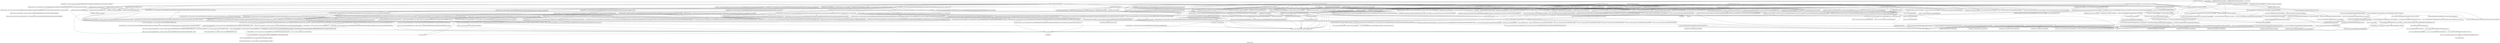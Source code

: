 digraph "Call graph: output.ll" {
	label="Call graph: output.ll";

	Node0x55863d899130 [shape=record,label="{_ZNSt3mapINSt7__cxx1112basic_stringIcSt11char_traitsIcESaIcEEEPFPN9LAMMPS_NS4DumpEPNS6_6LAMMPSEiPPcESt4lessIS5_ESaISt4pairIKS5_SE_EEEC2Ev}"];
	Node0x55863d899130 -> Node0x55863d895320;
	Node0x55863da934b0 [shape=record,label="{_ZN9LAMMPS_NS6OutputC2EPNS_6LAMMPSE}"];
	Node0x55863da934b0 -> Node0x55863da0a590;
	Node0x55863da934b0 -> Node0x55863dae0f40;
	Node0x55863da934b0 -> Node0x55863da83770;
	Node0x55863da934b0 -> Node0x55863da8f9b0;
	Node0x55863da934b0 -> Node0x55863da6d310;
	Node0x55863da934b0 -> Node0x55863dae4db0;
	Node0x55863da934b0 -> Node0x55863daf7ef0;
	Node0x55863da934b0 -> Node0x55863d893560;
	Node0x55863da934b0 -> Node0x55863d895720;
	Node0x55863da934b0 -> Node0x55863d898fd0;
	Node0x55863da934b0 -> Node0x55863d8993e0;
	Node0x55863da934b0 -> Node0x55863d899130;
	Node0x55863da934b0 -> Node0x55863d895590;
	Node0x55863da934b0 -> Node0x55863daf4c90;
	Node0x55863da934b0 -> Node0x55863d895a30;
	Node0x55863da934b0 -> Node0x55863d8999a0;
	Node0x55863da934b0 -> Node0x55863daf6de0;
	Node0x55863d8989e0 [shape=record,label="{_ZL12dump_creatorIN9LAMMPS_NS7DumpCFGEEPNS0_4DumpEPNS0_6LAMMPSEiPPc}"];
	Node0x55863d8989e0 -> Node0x55863daf4c90;
	Node0x55863d8989e0 -> Node0x55863d897530;
	Node0x55863d8989e0 -> Node0x55863d898fd0;
	Node0x55863d90a2a0 [shape=record,label="{_ZSteqRKSt17_Rb_tree_iteratorISt4pairIKNSt7__cxx1112basic_stringIcSt11char_traitsIcESaIcEEEPFPN9LAMMPS_NS4DumpEPNS8_6LAMMPSEiPPcEEESK_}"];
	Node0x55863d9a6090 [shape=record,label="{_ZNKSt17_Rb_tree_iteratorISt4pairIKNSt7__cxx1112basic_stringIcSt11char_traitsIcESaIcEEEPFPN9LAMMPS_NS4DumpEPNS8_6LAMMPSEiPPcEEEdeEv}"];
	Node0x55863d9a6090 -> Node0x55863d994320;
	Node0x55863da0a590 [shape=record,label="{_ZN9LAMMPS_NS8PointersC2EPNS_6LAMMPSE}"];
	Node0x55863dae0f40 [shape=record,label="{_ZNSt6vectorIPN9LAMMPS_NS4DumpESaIS2_EEC2Ev}"];
	Node0x55863dae0f40 -> Node0x55863d8952b0;
	Node0x55863da6d310 [shape=record,label="{_ZN9LAMMPS_NS6Modify11add_computeERKNSt7__cxx1112basic_stringIcSt11char_traitsIcESaIcEEEi}"];
	Node0x55863da83770 [shape=record,label="{_ZNSaIcEC1Ev}"];
	Node0x55863da8f9b0 [shape=record,label="{_ZNSt7__cxx1112basic_stringIcSt11char_traitsIcESaIcEEC2IS3_EEPKcRKS3_}"];
	Node0x55863da8f9b0 -> Node0x55863d8960c0;
	Node0x55863da8f9b0 -> Node0x55863d892ef0;
	Node0x55863da8f9b0 -> Node0x55863d895aa0;
	Node0x55863da8f9b0 -> Node0x55863d898740;
	Node0x55863da8f9b0 -> Node0x55863d899920;
	Node0x55863dabe140 [shape=record,label="{__gxx_personality_v0}"];
	Node0x55863dae4db0 [shape=record,label="{_ZNSt7__cxx1112basic_stringIcSt11char_traitsIcESaIcEED1Ev}"];
	Node0x55863daf7ef0 [shape=record,label="{_ZNSaIcED1Ev}"];
	Node0x55863daf6de0 [shape=record,label="{_Znam}"];
	Node0x55863daf4c90 [shape=record,label="{_Znwm}"];
	Node0x55863d8999a0 [shape=record,label="{_ZN9LAMMPS_NS6ThermoC1EPNS_6LAMMPSEiPPc}"];
	Node0x55863d898fd0 [shape=record,label="{_ZdlPv}"];
	Node0x55863d895a30 [shape=record,label="{_ZdaPv}"];
	Node0x55863d895590 [shape=record,label="{llvm.memset.p0.i64}"];
	Node0x55863d96bd60 [shape=record,label="{_ZN9LAMMPS_NS8PointersD0Ev}"];
	Node0x55863d96bd60 -> Node0x55863d893560;
	Node0x55863d96bd60 -> Node0x55863d898fd0;
	Node0x55863d8952b0 [shape=record,label="{_ZNSt12_Vector_baseIPN9LAMMPS_NS4DumpESaIS2_EEC2Ev}"];
	Node0x55863d8952b0 -> Node0x55863d96cc80;
	Node0x55863d895c10 [shape=record,label="{_ZL12dump_creatorIN9LAMMPS_NS8DumpAtomEEPNS0_4DumpEPNS0_6LAMMPSEiPPc}"];
	Node0x55863d895c10 -> Node0x55863daf4c90;
	Node0x55863d895c10 -> Node0x55863d9b33e0;
	Node0x55863d895c10 -> Node0x55863d898fd0;
	Node0x55863d8993e0 [shape=record,label="{_ZNSt3mapINSt7__cxx1112basic_stringIcSt11char_traitsIcESaIcEEEPFPN9LAMMPS_NS4DumpEPNS6_6LAMMPSEiPPcESt4lessIS5_ESaISt4pairIKS5_SE_EEEixEOS5_}"];
	Node0x55863d8993e0 -> Node0x55863d9863e0;
	Node0x55863d8993e0 -> Node0x55863d9845c0;
	Node0x55863d8993e0 -> Node0x55863d90a2a0;
	Node0x55863d8993e0 -> Node0x55863d8f4b70;
	Node0x55863d8993e0 -> Node0x55863d9a6090;
	Node0x55863d8993e0 -> Node0x55863d8f4c00;
	Node0x55863d8993e0 -> Node0x55863d9336b0;
	Node0x55863d8993e0 -> Node0x55863d897740;
	Node0x55863d8993e0 -> Node0x55863d898a70;
	Node0x55863d8993e0 -> Node0x55863d898ea0;
	Node0x55863d8986b0 [shape=record,label="{_ZL12dump_creatorIN9LAMMPS_NS10DumpCustomEEPNS0_4DumpEPNS0_6LAMMPSEiPPc}"];
	Node0x55863d8986b0 -> Node0x55863daf4c90;
	Node0x55863d8986b0 -> Node0x55863d899af0;
	Node0x55863d8986b0 -> Node0x55863d898fd0;
	Node0x55863d898840 [shape=record,label="{_ZL12dump_creatorIN9LAMMPS_NS14DumpDeprecatedEEPNS0_4DumpEPNS0_6LAMMPSEiPPc}"];
	Node0x55863d898840 -> Node0x55863daf4c90;
	Node0x55863d898840 -> Node0x55863d8976b0;
	Node0x55863d898840 -> Node0x55863d898fd0;
	Node0x55863d8987b0 [shape=record,label="{_ZL12dump_creatorIN9LAMMPS_NS8DumpGridEEPNS0_4DumpEPNS0_6LAMMPSEiPPc}"];
	Node0x55863d8987b0 -> Node0x55863daf4c90;
	Node0x55863d8987b0 -> Node0x55863d8988d0;
	Node0x55863d8987b0 -> Node0x55863d898fd0;
	Node0x55863d93bf60 [shape=record,label="{_ZL12dump_creatorIN9LAMMPS_NS11DumpGridVTKEEPNS0_4DumpEPNS0_6LAMMPSEiPPc}"];
	Node0x55863d93bf60 -> Node0x55863daf4c90;
	Node0x55863d93bf60 -> Node0x55863d8ab0f0;
	Node0x55863d93bf60 -> Node0x55863d898fd0;
	Node0x55863d8afc50 [shape=record,label="{_ZL12dump_creatorIN9LAMMPS_NS9DumpImageEEPNS0_4DumpEPNS0_6LAMMPSEiPPc}"];
	Node0x55863d8afc50 -> Node0x55863daf4c90;
	Node0x55863d8afc50 -> Node0x55863d8b05b0;
	Node0x55863d8afc50 -> Node0x55863d898fd0;
	Node0x55863d8b0cd0 [shape=record,label="{_ZL12dump_creatorIN9LAMMPS_NS9DumpLocalEEPNS0_4DumpEPNS0_6LAMMPSEiPPc}"];
	Node0x55863d8b0cd0 -> Node0x55863daf4c90;
	Node0x55863d8b0cd0 -> Node0x55863d8b2660;
	Node0x55863d8b0cd0 -> Node0x55863d898fd0;
	Node0x55863d8b33f0 [shape=record,label="{_ZL12dump_creatorIN9LAMMPS_NS9DumpMovieEEPNS0_4DumpEPNS0_6LAMMPSEiPPc}"];
	Node0x55863d8b33f0 -> Node0x55863daf4c90;
	Node0x55863d8b33f0 -> Node0x55863d8b4490;
	Node0x55863d8b33f0 -> Node0x55863d898fd0;
	Node0x55863d8b5060 [shape=record,label="{_ZL12dump_creatorIN9LAMMPS_NS7DumpXYZEEPNS0_4DumpEPNS0_6LAMMPSEiPPc}"];
	Node0x55863d8b5060 -> Node0x55863daf4c90;
	Node0x55863d8b5060 -> Node0x55863d8b6370;
	Node0x55863d8b5060 -> Node0x55863d898fd0;
	Node0x55863d895720 [shape=record,label="{_ZNSt6vectorIPN9LAMMPS_NS4DumpESaIS2_EED2Ev}"];
	Node0x55863d895720 -> Node0x55863d8b6f60;
	Node0x55863d895720 -> Node0x55863d8ba580;
	Node0x55863d895720 -> Node0x55863d8ba910;
	Node0x55863d895720 -> Node0x55863d8bc030;
	Node0x55863d8bc750 [shape=record,label="{_ZN9LAMMPS_NS6OutputD2Ev}"];
	Node0x55863d8bc750 -> Node0x55863d895a30;
	Node0x55863d8bc750 -> Node0x55863d954f20;
	Node0x55863d8bc750 -> Node0x55863d8bc030;
	Node0x55863d8bc750 -> Node0x55863da87290;
	Node0x55863d8bc750 -> Node0x55863d8be0c0;
	Node0x55863d8bc750 -> Node0x55863d893560;
	Node0x55863d8bc750 -> Node0x55863d895720;
	Node0x55863d8bc750 -> Node0x55863d898fd0;
	Node0x55863d8bc750 -> Node0x55863db1caf0;
	Node0x55863d8bc750 -> Node0x55863d8bde00;
	Node0x55863d954f20 [shape=record,label="{_ZN9LAMMPS_NS6Memory7destroyIiEEvRPT_}"];
	Node0x55863d954f20 -> Node0x55863db1caf0;
	Node0x55863d8bc030 [shape=record,label="{__clang_call_terminate}"];
	Node0x55863d8bc030 -> Node0x55863d8beac0;
	Node0x55863d8bc030 -> Node0x55863d8bf6c0;
	Node0x55863d8beac0 [shape=record,label="{__cxa_begin_catch}"];
	Node0x55863d8bf6c0 [shape=record,label="{_ZSt9terminatev}"];
	Node0x55863da87290 [shape=record,label="{_ZN9LAMMPS_NS6Memory7destroyIdEEvRPT_}"];
	Node0x55863da87290 -> Node0x55863db1caf0;
	Node0x55863d8be0c0 [shape=record,label="{_ZN9LAMMPS_NS6Memory7destroyIlEEvRPT_}"];
	Node0x55863d8be0c0 -> Node0x55863db1caf0;
	Node0x55863db1caf0 [shape=record,label="{_ZN9LAMMPS_NS6Memory5sfreeEPv}"];
	Node0x55863d8bde00 [shape=record,label="{_ZNSt3mapINSt7__cxx1112basic_stringIcSt11char_traitsIcESaIcEEEPFPN9LAMMPS_NS4DumpEPNS6_6LAMMPSEiPPcESt4lessIS5_ESaISt4pairIKS5_SE_EEED2Ev}"];
	Node0x55863d8bde00 -> Node0x55863d8c1800;
	Node0x55863d8c2690 [shape=record,label="{_ZN9LAMMPS_NS6OutputD0Ev}"];
	Node0x55863d8c2690 -> Node0x55863d898fd0;
	Node0x55863d8c3fe0 [shape=record,label="{_ZN9LAMMPS_NS6Output4initEv}"];
	Node0x55863d8c3fe0 -> Node0x55863d8c52a0;
	Node0x55863d8c3fe0 -> Node0x55863d8c6300;
	Node0x55863d8c3fe0 -> Node0x55863da83770;
	Node0x55863d8c3fe0 -> Node0x55863da8f9b0;
	Node0x55863d8c3fe0 -> Node0x55863daf7ef0;
	Node0x55863d8c3fe0 -> Node0x55863dae4db0;
	Node0x55863d8c3fe0 -> Node0x55863d8c7460;
	Node0x55863d8c3fe0 -> Node0x55863d8c8640;
	Node0x55863d8c3fe0 -> Node0x55863d8c9820;
	Node0x55863d8c52a0 [shape=record,label="{_ZN9LAMMPS_NS6Thermo4initEv}"];
	Node0x55863d8c6300 [shape=record,label="{_ZN9LAMMPS_NS8Variable4findEPKc}"];
	Node0x55863d8c7460 [shape=record,label="{_ZN9LAMMPS_NS5Error3allERKNSt7__cxx1112basic_stringIcSt11char_traitsIcESaIcEEEiS8_}"];
	Node0x55863d8c8640 [shape=record,label="{_ZN9LAMMPS_NS8Variable10equalstyleEi}"];
	Node0x55863d8c9820 [shape=record,label="{_ZN9LAMMPS_NS4Dump4initEv}"];
	Node0x55863d8cc9c0 [shape=record,label="{_ZN9LAMMPS_NS6Output5setupEi}"];
	Node0x55863d8cc9c0 -> Node0x55863d8d1430;
	Node0x55863d8cc9c0 -> Node0x55863d8d2070;
	Node0x55863d8cc9c0 -> Node0x55863d8d3760;
	Node0x55863d8cc9c0 -> Node0x55863d8b3f10;
	Node0x55863d8cc9c0 -> Node0x55863d8d4550;
	Node0x55863d8cc9c0 -> Node0x55863da83770;
	Node0x55863d8cc9c0 -> Node0x55863da8f9b0;
	Node0x55863d8cc9c0 -> Node0x55863daf7ef0;
	Node0x55863d8cc9c0 -> Node0x55863dae4db0;
	Node0x55863d8cc9c0 -> Node0x55863d8c7460;
	Node0x55863d8cc9c0 -> Node0x55863d8da3a0;
	Node0x55863d8cc9c0 -> Node0x55863d8d91c0;
	Node0x55863d8cc9c0 -> Node0x55863d8d56a0;
	Node0x55863d8cc9c0 -> Node0x55863d8be400;
	Node0x55863d8cc9c0 -> Node0x55863d8d77e0;
	Node0x55863d8cc9c0 -> Node0x55863d8d6f50;
	Node0x55863d8d1430 [shape=record,label="{_ZN9LAMMPS_NS6Output12memory_usageEv}"];
	Node0x55863d8d1430 -> Node0x55863d8db360;
	Node0x55863d8d1430 -> Node0x55863d8dcb60;
	Node0x55863d8d1430 -> Node0x55863d8dcec0;
	Node0x55863d8d1430 -> Node0x55863d8dea40;
	Node0x55863d8d1430 -> Node0x55863daf7ef0;
	Node0x55863d8d1430 -> Node0x55863da83770;
	Node0x55863d8d1430 -> Node0x55863da8f9b0;
	Node0x55863d8d1430 -> Node0x55863d966a90;
	Node0x55863d8d1430 -> Node0x55863dae4db0;
	Node0x55863d8d2070 [shape=record,label="{_ZN9LAMMPS_NS6Modify17clearstep_computeEv}"];
	Node0x55863d8d3760 [shape=record,label="{_ZN9LAMMPS_NS6Thermo6headerEv}"];
	Node0x55863d8b3f10 [shape=record,label="{_ZN9LAMMPS_NS6Thermo7computeEi}"];
	Node0x55863d8d4550 [shape=record,label="{_ZN9LAMMPS_NS8Variable13compute_equalEi}"];
	Node0x55863d8d56a0 [shape=record,label="{_ZN9LAMMPS_NS6Modify15addstep_computeEl}"];
	Node0x55863d8d6f50 [shape=record,label="{llvm.fmuladd.f64}"];
	Node0x55863d8d77e0 [shape=record,label="{fmod}"];
	Node0x55863d8be400 [shape=record,label="{_ZN9LAMMPS_NS6Output19calculate_next_dumpEiil}"];
	Node0x55863d8be400 -> Node0x55863d8d4550;
	Node0x55863d8be400 -> Node0x55863da83770;
	Node0x55863d8be400 -> Node0x55863da8f9b0;
	Node0x55863d8be400 -> Node0x55863daf7ef0;
	Node0x55863d8be400 -> Node0x55863dae4db0;
	Node0x55863d8be400 -> Node0x55863d8e18d0;
	Node0x55863d8be400 -> Node0x55863d8c7460;
	Node0x55863d8be400 -> Node0x55863d8d6f50;
	Node0x55863d8fa710 [shape=record,label="{_ZN9LAMMPS_NS6Memory4growIlEEPT_RS3_iPKc}"];
	Node0x55863d8fa710 -> Node0x55863d9140a0;
	Node0x55863d8fa710 -> Node0x55863d8f9170;
	Node0x55863d8fb800 [shape=record,label="{_ZNSt3mapINSt7__cxx1112basic_stringIcSt11char_traitsIcESaIcEEEPFPN9LAMMPS_NS4DumpEPNS6_6LAMMPSEiPPcESt4lessIS5_ESaISt4pairIKS5_SE_EEE4findERSI_}"];
	Node0x55863d8fb800 -> Node0x55863d916680;
	Node0x55863d9845c0 [shape=record,label="{_ZNSt3mapINSt7__cxx1112basic_stringIcSt11char_traitsIcESaIcEEEPFPN9LAMMPS_NS4DumpEPNS6_6LAMMPSEiPPcESt4lessIS5_ESaISt4pairIKS5_SE_EEE3endEv}"];
	Node0x55863d9845c0 -> Node0x55863d9170b0;
	Node0x55863d905f40 [shape=record,label="{_ZN9LAMMPS_NS5utils24check_packages_for_styleERKNSt7__cxx1112basic_stringIcSt11char_traitsIcESaIcEEES8_PNS_6LAMMPSE}"];
	Node0x55863d906dc0 [shape=record,label="{_ZNSaIPN9LAMMPS_NS4DumpEEC2Ev}"];
	Node0x55863d906dc0 -> Node0x55863d919c70;
	Node0x55863d908e90 [shape=record,label="{_ZNSt6vectorIPN9LAMMPS_NS4DumpESaIS2_EEC2IPS2_vEET_S7_RKS3_}"];
	Node0x55863d908e90 -> Node0x55863d91ae60;
	Node0x55863d908e90 -> Node0x55863d91c450;
	Node0x55863d908e90 -> Node0x55863d91d2d0;
	Node0x55863d908e90 -> Node0x55863d8ba910;
	Node0x55863d90da50 [shape=record,label="{_ZNSt6vectorIPN9LAMMPS_NS4DumpESaIS2_EEaSEOS4_}"];
	Node0x55863d90da50 -> Node0x55863d91f560;
	Node0x55863d90e2e0 [shape=record,label="{_ZNSaIPN9LAMMPS_NS4DumpEED2Ev}"];
	Node0x55863d90e2e0 -> Node0x55863d91fba0;
	Node0x55863d9219e0 [shape=record,label="{_ZN9LAMMPS_NS6Output11modify_dumpEiPPc}"];
	Node0x55863d9219e0 -> Node0x55863da83770;
	Node0x55863d9219e0 -> Node0x55863da8f9b0;
	Node0x55863d9219e0 -> Node0x55863d92d180;
	Node0x55863d9219e0 -> Node0x55863daf7ef0;
	Node0x55863d9219e0 -> Node0x55863d9258a0;
	Node0x55863d9219e0 -> Node0x55863dae4db0;
	Node0x55863d9219e0 -> Node0x55863d8f6c00;
	Node0x55863d9219e0 -> Node0x55863d928fc0;
	Node0x55863d8d91c0 [shape=record,label="{_ZN9LAMMPS_NS6Modify19addstep_compute_allEl}"];
	Node0x55863d8da3a0 [shape=record,label="{_ZN9LAMMPS_NS5Error3allIJRlS2_EEEvRKNSt7__cxx1112basic_stringIcSt11char_traitsIcESaIcEEEiSA_DpOT_}"];
	Node0x55863d8da3a0 -> Node0x55863d9632b0;
	Node0x55863d8da3a0 -> Node0x55863d8e3640;
	Node0x55863d8da3a0 -> Node0x55863d95f880;
	Node0x55863d8e4bf0 [shape=record,label="{_ZN9LAMMPS_NS6Output5writeEl}"];
	Node0x55863d8e4bf0 -> Node0x55863d8d2070;
	Node0x55863d8e4bf0 -> Node0x55863d8b3f10;
	Node0x55863d8e4bf0 -> Node0x55863d8d4550;
	Node0x55863d8e4bf0 -> Node0x55863da83770;
	Node0x55863d8e4bf0 -> Node0x55863da8f9b0;
	Node0x55863d8e4bf0 -> Node0x55863d8d56a0;
	Node0x55863d8e4bf0 -> Node0x55863daf7ef0;
	Node0x55863d8e4bf0 -> Node0x55863d8c7460;
	Node0x55863d8e4bf0 -> Node0x55863dae4db0;
	Node0x55863d8e4bf0 -> Node0x55863d8da3a0;
	Node0x55863d8e4bf0 -> Node0x55863d8eb670;
	Node0x55863d8e4bf0 -> Node0x55863d8ea1a0;
	Node0x55863d8e4bf0 -> Node0x55863d8e9770;
	Node0x55863d8e4bf0 -> Node0x55863d8e8510;
	Node0x55863d8e4bf0 -> Node0x55863d8be400;
	Node0x55863d8e4bf0 -> Node0x55863d898ea0;
	Node0x55863d8e4bf0 -> Node0x55863d8e6bb0;
	Node0x55863d8e4bf0 -> Node0x55863d895aa0;
	Node0x55863d8e4bf0 -> Node0x55863d92c8a0;
	Node0x55863d92c8a0 [shape=record,label="{_ZNKSt7__cxx1112basic_stringIcSt11char_traitsIcESaIcEE4findEcm}"];
	Node0x55863d8ea1a0 [shape=record,label="{_ZNSt7__cxx1112basic_stringIcSt11char_traitsIcESaIcEE7replaceEmmRKS4_}"];
	Node0x55863d8eb670 [shape=record,label="{_ZN9LAMMPS_NS12WriteRestart5writeERKNSt7__cxx1112basic_stringIcSt11char_traitsIcESaIcEEE}"];
	Node0x55863d8ed0a0 [shape=record,label="{_ZN9LAMMPS_NS6Output10write_dumpEl}"];
	Node0x55863d8e9770 [shape=record,label="{_ZN3fmt6v9_lmp7vformatB5cxx11ENS0_17basic_string_viewIcEENS0_17basic_format_argsINS0_20basic_format_contextINS0_8appenderEcEEEE}"];
	Node0x55863d8e18d0 [shape=record,label="{_ZN9LAMMPS_NS5Error3allIJRPcS3_RlEEEvRKNSt7__cxx1112basic_stringIcSt11char_traitsIcESaIcEEEiSC_DpOT_}"];
	Node0x55863d8e18d0 -> Node0x55863d9632b0;
	Node0x55863d8e18d0 -> Node0x55863d8ef6a0;
	Node0x55863d8e18d0 -> Node0x55863d95f880;
	Node0x55863d8efe90 [shape=record,label="{_ZN9LAMMPS_NS6Output16check_time_dumpsEl}"];
	Node0x55863d8f0930 [shape=record,label="{_ZN9LAMMPS_NS6Output13write_restartEl}"];
	Node0x55863d8f0930 -> Node0x55863da83770;
	Node0x55863d8f0930 -> Node0x55863da8f9b0;
	Node0x55863d8f0930 -> Node0x55863daf7ef0;
	Node0x55863d8f0930 -> Node0x55863d92c8a0;
	Node0x55863d8f0930 -> Node0x55863d895aa0;
	Node0x55863d8f0930 -> Node0x55863d8e6bb0;
	Node0x55863d8f0930 -> Node0x55863d898ea0;
	Node0x55863d8f0930 -> Node0x55863d8e8510;
	Node0x55863d8f0930 -> Node0x55863d8e9770;
	Node0x55863d8f0930 -> Node0x55863d8ea1a0;
	Node0x55863d8f0930 -> Node0x55863dae4db0;
	Node0x55863d8f0930 -> Node0x55863d8eb670;
	Node0x55863d8f1e50 [shape=record,label="{_ZN9LAMMPS_NS6Output14reset_timestepEl}"];
	Node0x55863d8f1e50 -> Node0x55863da83770;
	Node0x55863d8f1e50 -> Node0x55863da8f9b0;
	Node0x55863d8f1e50 -> Node0x55863d8d56a0;
	Node0x55863d8f1e50 -> Node0x55863daf7ef0;
	Node0x55863d8f1e50 -> Node0x55863d8c7460;
	Node0x55863d8f1e50 -> Node0x55863dae4db0;
	Node0x55863d8f1e50 -> Node0x55863d8d4550;
	Node0x55863d8f1e50 -> Node0x55863d8d2070;
	Node0x55863d8f1e50 -> Node0x55863d8da3a0;
	Node0x55863d8f3830 [shape=record,label="{_ZN9LAMMPS_NS6Output8reset_dtEv}"];
	Node0x55863d8f3830 -> Node0x55863d8be400;
	Node0x55863d8f51b0 [shape=record,label="{_ZN9LAMMPS_NS6Output8add_dumpEiPPc}"];
	Node0x55863d8f51b0 -> Node0x55863da83770;
	Node0x55863d8f51b0 -> Node0x55863da8f9b0;
	Node0x55863d8f51b0 -> Node0x55863d90e2e0;
	Node0x55863d8f51b0 -> Node0x55863d895720;
	Node0x55863d8f51b0 -> Node0x55863d8c7460;
	Node0x55863d8f51b0 -> Node0x55863dae4db0;
	Node0x55863d8f51b0 -> Node0x55863daf7ef0;
	Node0x55863d8f51b0 -> Node0x55863d90da50;
	Node0x55863d8f51b0 -> Node0x55863d908e90;
	Node0x55863d8f51b0 -> Node0x55863d8f6140;
	Node0x55863d8f51b0 -> Node0x55863d906dc0;
	Node0x55863d8f51b0 -> Node0x55863d8f8890;
	Node0x55863d8f51b0 -> Node0x55863d905f40;
	Node0x55863d8f51b0 -> Node0x55863d8f6c00;
	Node0x55863d8f51b0 -> Node0x55863d8993e0;
	Node0x55863d8f51b0 -> Node0x55863d902b60;
	Node0x55863d8f51b0 -> Node0x55863d9845c0;
	Node0x55863d8f51b0 -> Node0x55863d8fb800;
	Node0x55863d8f51b0 -> Node0x55863d8f9740;
	Node0x55863d8f51b0 -> Node0x55863d8f9170;
	Node0x55863d8f51b0 -> Node0x55863d8fa710;
	Node0x55863d8f51b0 -> Node0x55863d8f9e00;
	Node0x55863d8f51b0 -> Node0x55863d8f84e0;
	Node0x55863d8f6140 [shape=record,label="{strcmp}"];
	Node0x55863d8f6c00 [shape=record,label="{_ZN9LAMMPS_NS5Error3allIJRPcEEEvRKNSt7__cxx1112basic_stringIcSt11char_traitsIcESaIcEEEiSB_DpOT_}"];
	Node0x55863d8f6c00 -> Node0x55863d9632b0;
	Node0x55863d8f6c00 -> Node0x55863d910180;
	Node0x55863d8f6c00 -> Node0x55863d95f880;
	Node0x55863d902b60 [shape=record,label="{_ZStneRKSt17_Rb_tree_iteratorISt4pairIKNSt7__cxx1112basic_stringIcSt11char_traitsIcESaIcEEEPFPN9LAMMPS_NS4DumpEPNS8_6LAMMPSEiPPcEEESK_}"];
	Node0x55863d8f84e0 [shape=record,label="{_ZN9LAMMPS_NS5Group4findERKNSt7__cxx1112basic_stringIcSt11char_traitsIcESaIcEEE}"];
	Node0x55863d8f8890 [shape=record,label="{_ZN9LAMMPS_NS5utils8inumericEPKciS2_bPNS_6LAMMPSE}"];
	Node0x55863d8f9170 [shape=record,label="{_ZN9LAMMPS_NS6Memory8sreallocEPvlPKc}"];
	Node0x55863d8f9740 [shape=record,label="{_ZN9LAMMPS_NS6Memory4growIiEEPT_RS3_iPKc}"];
	Node0x55863d8f9740 -> Node0x55863d911f40;
	Node0x55863d8f9740 -> Node0x55863d8f9170;
	Node0x55863d8f9e00 [shape=record,label="{_ZN9LAMMPS_NS6Memory4growIdEEPT_RS3_iPKc}"];
	Node0x55863d8f9e00 -> Node0x55863d913350;
	Node0x55863d8f9e00 -> Node0x55863d8f9170;
	Node0x55863d9258a0 [shape=record,label="{_ZN9LAMMPS_NS5utils16missing_cmd_argsERKNSt7__cxx1112basic_stringIcSt11char_traitsIcESaIcEEEiS8_PNS_5ErrorE}"];
	Node0x55863d928fc0 [shape=record,label="{_ZNK9LAMMPS_NS6Output14get_dump_by_idERKNSt7__cxx1112basic_stringIcSt11char_traitsIcESaIcEEE}"];
	Node0x55863d928fc0 -> Node0x55863d931240;
	Node0x55863d928fc0 -> Node0x55863d939bf0;
	Node0x55863d92d180 [shape=record,label="{_ZN9LAMMPS_NS4Dump13modify_paramsEiPPc}"];
	Node0x55863d947b80 [shape=record,label="{_ZN9LAMMPS_NS6Output11delete_dumpERKNSt7__cxx1112basic_stringIcSt11char_traitsIcESaIcEEE}"];
	Node0x55863d947b80 -> Node0x55863d939bf0;
	Node0x55863d947b80 -> Node0x55863da83770;
	Node0x55863d947b80 -> Node0x55863da8f9b0;
	Node0x55863d947b80 -> Node0x55863d90e2e0;
	Node0x55863d947b80 -> Node0x55863d895720;
	Node0x55863d947b80 -> Node0x55863d93ddb0;
	Node0x55863d947b80 -> Node0x55863dae4db0;
	Node0x55863d947b80 -> Node0x55863daf7ef0;
	Node0x55863d947b80 -> Node0x55863d90da50;
	Node0x55863d947b80 -> Node0x55863d908e90;
	Node0x55863d947b80 -> Node0x55863d906dc0;
	Node0x55863d947b80 -> Node0x55863d895a30;
	Node0x55863d939bf0 [shape=record,label="{_ZSteqIcSt11char_traitsIcESaIcEEbRKNSt7__cxx1112basic_stringIT_T0_T1_EEPKS5_}"];
	Node0x55863d939bf0 -> Node0x55863d940ed0;
	Node0x55863d93ddb0 [shape=record,label="{_ZN9LAMMPS_NS5Error3allIJRKNSt7__cxx1112basic_stringIcSt11char_traitsIcESaIcEEEEEEvS9_iS9_DpOT_}"];
	Node0x55863d93ddb0 -> Node0x55863d9632b0;
	Node0x55863d93ddb0 -> Node0x55863d942540;
	Node0x55863d93ddb0 -> Node0x55863d95f880;
	Node0x55863d931240 [shape=record,label="{_ZNKSt7__cxx1112basic_stringIcSt11char_traitsIcESaIcEE5emptyEv}"];
	Node0x55863d948af0 [shape=record,label="{_ZN9LAMMPS_NS6Output13get_dump_listEv}"];
	Node0x55863d948af0 -> Node0x55863d906dc0;
	Node0x55863d948af0 -> Node0x55863d908e90;
	Node0x55863d948af0 -> Node0x55863d90da50;
	Node0x55863d948af0 -> Node0x55863d895720;
	Node0x55863d948af0 -> Node0x55863d90e2e0;
	Node0x55863d94a290 [shape=record,label="{_ZN9LAMMPS_NS6Output10set_thermoEiPPc}"];
	Node0x55863d94a290 -> Node0x55863da83770;
	Node0x55863d94a290 -> Node0x55863da8f9b0;
	Node0x55863d94a290 -> Node0x55863daf7ef0;
	Node0x55863d94a290 -> Node0x55863dae4db0;
	Node0x55863d94a290 -> Node0x55863d8c7460;
	Node0x55863d94a290 -> Node0x55863d9013f0;
	Node0x55863d94a290 -> Node0x55863d8f8890;
	Node0x55863d94a290 -> Node0x55863d94b210;
	Node0x55863d94a290 -> Node0x55863d94af70;
	Node0x55863d94a290 -> Node0x55863d895a30;
	Node0x55863d94af70 [shape=record,label="{_ZN9LAMMPS_NS5utils8strmatchERKNSt7__cxx1112basic_stringIcSt11char_traitsIcESaIcEEES8_}"];
	Node0x55863d94b210 [shape=record,label="{_ZN9LAMMPS_NS5utils6strdupERKNSt7__cxx1112basic_stringIcSt11char_traitsIcESaIcEEE}"];
	Node0x55863d9013f0 [shape=record,label="{_ZN9LAMMPS_NS5Error3allIJRiEEEvRKNSt7__cxx1112basic_stringIcSt11char_traitsIcESaIcEEEiSA_DpOT_}"];
	Node0x55863d9013f0 -> Node0x55863d9632b0;
	Node0x55863d9013f0 -> Node0x55863d950c70;
	Node0x55863d9013f0 -> Node0x55863d95f880;
	Node0x55863d956c50 [shape=record,label="{_ZN9LAMMPS_NS6Output13create_thermoEiPPc}"];
	Node0x55863d956c50 -> Node0x55863da83770;
	Node0x55863d956c50 -> Node0x55863da8f9b0;
	Node0x55863d956c50 -> Node0x55863d898fd0;
	Node0x55863d956c50 -> Node0x55863d8999a0;
	Node0x55863d956c50 -> Node0x55863d9258a0;
	Node0x55863d956c50 -> Node0x55863dae4db0;
	Node0x55863d956c50 -> Node0x55863daf7ef0;
	Node0x55863d956c50 -> Node0x55863daf4c90;
	Node0x55863d956c50 -> Node0x55863d952ac0;
	Node0x55863d956c50 -> Node0x55863d8c7460;
	Node0x55863d952ac0 [shape=record,label="{_ZN9LAMMPS_NS5Error7warningERKNSt7__cxx1112basic_stringIcSt11char_traitsIcESaIcEEEiS8_}"];
	Node0x55863d9543a0 [shape=record,label="{_ZN9LAMMPS_NS6Output14create_restartEiPPc}"];
	Node0x55863d9543a0 -> Node0x55863da83770;
	Node0x55863d9543a0 -> Node0x55863da8f9b0;
	Node0x55863d9543a0 -> Node0x55863d898fd0;
	Node0x55863d9543a0 -> Node0x55863d95a780;
	Node0x55863d9543a0 -> Node0x55863d9258a0;
	Node0x55863d9543a0 -> Node0x55863dae4db0;
	Node0x55863d9543a0 -> Node0x55863daf7ef0;
	Node0x55863d9543a0 -> Node0x55863d9fa160;
	Node0x55863d9543a0 -> Node0x55863daf4c90;
	Node0x55863d9543a0 -> Node0x55863d8c7460;
	Node0x55863d9543a0 -> Node0x55863d94af70;
	Node0x55863d9543a0 -> Node0x55863d957940;
	Node0x55863d9543a0 -> Node0x55863d94b210;
	Node0x55863d9543a0 -> Node0x55863d895a30;
	Node0x55863d9543a0 -> Node0x55863d958840;
	Node0x55863d9543a0 -> Node0x55863d956fe0;
	Node0x55863d9543a0 -> Node0x55863daf6de0;
	Node0x55863d9543a0 -> Node0x55863d9f30d0;
	Node0x55863d9543a0 -> Node0x55863d8f8890;
	Node0x55863d9f30d0 [shape=record,label="{strlen}"];
	Node0x55863d956fe0 [shape=record,label="{strcpy}"];
	Node0x55863d957940 [shape=record,label="{strchr}"];
	Node0x55863d958840 [shape=record,label="{strcat}"];
	Node0x55863d9fa160 [shape=record,label="{_ZN9LAMMPS_NS12WriteRestartC1EPNS_6LAMMPSE}"];
	Node0x55863d95a780 [shape=record,label="{_ZN9LAMMPS_NS12WriteRestart17multiproc_optionsEiiiPPc}"];
	Node0x55863d8db360 [shape=record,label="{_ZN9LAMMPS_NS4InfoC2EPNS_6LAMMPSE}"];
	Node0x55863d8db360 -> Node0x55863d95eed0;
	Node0x55863d8dcb60 [shape=record,label="{_ZN9LAMMPS_NS4Info15get_memory_infoEPd}"];
	Node0x55863d8dcec0 [shape=record,label="{MPI_Reduce}"];
	Node0x55863d966a90 [shape=record,label="{_ZN9LAMMPS_NS5utils7logmesgIJRdS2_S2_EEEvPNS_6LAMMPSERKNSt7__cxx1112basic_stringIcSt11char_traitsIcESaIcEEEDpOT_}"];
	Node0x55863d966a90 -> Node0x55863d9632b0;
	Node0x55863d966a90 -> Node0x55863d9021a0;
	Node0x55863d966a90 -> Node0x55863d9691a0;
	Node0x55863d8dea40 [shape=record,label="{_ZN9LAMMPS_NS4InfoD2Ev}"];
	Node0x55863d8dea40 -> Node0x55863d9699d0;
	Node0x55863d893560 [shape=record,label="{_ZN9LAMMPS_NS8PointersD2Ev}"];
	Node0x55863d940ed0 [shape=record,label="{_ZNKSt7__cxx1112basic_stringIcSt11char_traitsIcESaIcEE7compareEPKc}"];
	Node0x55863d942540 [shape=record,label="{_ZN3fmt6v9_lmp16make_format_argsINS0_20basic_format_contextINS0_8appenderEcEEJRKNSt7__cxx1112basic_stringIcSt11char_traitsIcESaIcEEEEEENS0_16format_arg_storeIT_JDpNSt9remove_cvINSt16remove_referenceIT0_E4typeEE4typeEEEEDpOSH_}"];
	Node0x55863d942540 -> Node0x55863db2d940;
	Node0x55863d942540 -> Node0x55863d898ea0;
	Node0x55863d942540 -> Node0x55863db2d9f0;
	Node0x55863d942540 -> Node0x55863db2db20;
	Node0x55863d96cc80 [shape=record,label="{_ZNSt12_Vector_baseIPN9LAMMPS_NS4DumpESaIS2_EE12_Vector_implC2Ev}"];
	Node0x55863d96cc80 -> Node0x55863d906dc0;
	Node0x55863d96cc80 -> Node0x55863d96e480;
	Node0x55863d919c70 [shape=record,label="{_ZN9__gnu_cxx13new_allocatorIPN9LAMMPS_NS4DumpEEC2Ev}"];
	Node0x55863d895320 [shape=record,label="{_ZNSt8_Rb_treeINSt7__cxx1112basic_stringIcSt11char_traitsIcESaIcEEESt4pairIKS5_PFPN9LAMMPS_NS4DumpEPNS8_6LAMMPSEiPPcEESt10_Select1stISH_ESt4lessIS5_ESaISH_EEC2Ev}"];
	Node0x55863d895320 -> Node0x55863d970310;
	Node0x55863d970310 [shape=record,label="{_ZNSt8_Rb_treeINSt7__cxx1112basic_stringIcSt11char_traitsIcESaIcEEESt4pairIKS5_PFPN9LAMMPS_NS4DumpEPNS8_6LAMMPSEiPPcEESt10_Select1stISH_ESt4lessIS5_ESaISH_EE13_Rb_tree_implISL_Lb1EEC2Ev}"];
	Node0x55863d970310 -> Node0x55863d973cf0;
	Node0x55863d970310 -> Node0x55863d975800;
	Node0x55863d970310 -> Node0x55863d976680;
	Node0x55863d975800 [shape=record,label="{_ZNSt20_Rb_tree_key_compareISt4lessINSt7__cxx1112basic_stringIcSt11char_traitsIcESaIcEEEEEC2Ev}"];
	Node0x55863d973cf0 [shape=record,label="{_ZNSaISt13_Rb_tree_nodeISt4pairIKNSt7__cxx1112basic_stringIcSt11char_traitsIcESaIcEEEPFPN9LAMMPS_NS4DumpEPNS8_6LAMMPSEiPPcEEEEC2Ev}"];
	Node0x55863d973cf0 -> Node0x55863d97d190;
	Node0x55863d976680 [shape=record,label="{_ZNSt15_Rb_tree_headerC2Ev}"];
	Node0x55863d976680 -> Node0x55863d97dfc0;
	Node0x55863d976680 -> Node0x55863d8bc030;
	Node0x55863d97d190 [shape=record,label="{_ZN9__gnu_cxx13new_allocatorISt13_Rb_tree_nodeISt4pairIKNSt7__cxx1112basic_stringIcSt11char_traitsIcESaIcEEEPFPN9LAMMPS_NS4DumpEPNSA_6LAMMPSEiPPcEEEEC2Ev}"];
	Node0x55863d97dfc0 [shape=record,label="{_ZNSt15_Rb_tree_header8_M_resetEv}"];
	Node0x55863d8c1800 [shape=record,label="{_ZNSt8_Rb_treeINSt7__cxx1112basic_stringIcSt11char_traitsIcESaIcEEESt4pairIKS5_PFPN9LAMMPS_NS4DumpEPNS8_6LAMMPSEiPPcEESt10_Select1stISH_ESt4lessIS5_ESaISH_EED2Ev}"];
	Node0x55863d8c1800 -> Node0x55863d9805a0;
	Node0x55863d8c1800 -> Node0x55863d982450;
	Node0x55863d8c1800 -> Node0x55863d9872f0;
	Node0x55863d8c1800 -> Node0x55863d8bc030;
	Node0x55863d982450 [shape=record,label="{_ZNSt8_Rb_treeINSt7__cxx1112basic_stringIcSt11char_traitsIcESaIcEEESt4pairIKS5_PFPN9LAMMPS_NS4DumpEPNS8_6LAMMPSEiPPcEESt10_Select1stISH_ESt4lessIS5_ESaISH_EE8_M_eraseEPSt13_Rb_tree_nodeISH_E}"];
	Node0x55863d982450 -> Node0x55863d9887c0;
	Node0x55863d982450 -> Node0x55863d982450;
	Node0x55863d982450 -> Node0x55863d989fc0;
	Node0x55863d982450 -> Node0x55863d98c5d0;
	Node0x55863d9805a0 [shape=record,label="{_ZNSt8_Rb_treeINSt7__cxx1112basic_stringIcSt11char_traitsIcESaIcEEESt4pairIKS5_PFPN9LAMMPS_NS4DumpEPNS8_6LAMMPSEiPPcEESt10_Select1stISH_ESt4lessIS5_ESaISH_EE8_M_beginEv}"];
	Node0x55863d9872f0 [shape=record,label="{_ZNSt8_Rb_treeINSt7__cxx1112basic_stringIcSt11char_traitsIcESaIcEEESt4pairIKS5_PFPN9LAMMPS_NS4DumpEPNS8_6LAMMPSEiPPcEESt10_Select1stISH_ESt4lessIS5_ESaISH_EE13_Rb_tree_implISL_Lb1EED2Ev}"];
	Node0x55863d9872f0 -> Node0x55863d98d610;
	Node0x55863d9887c0 [shape=record,label="{_ZNSt8_Rb_treeINSt7__cxx1112basic_stringIcSt11char_traitsIcESaIcEEESt4pairIKS5_PFPN9LAMMPS_NS4DumpEPNS8_6LAMMPSEiPPcEESt10_Select1stISH_ESt4lessIS5_ESaISH_EE8_S_rightEPSt18_Rb_tree_node_base}"];
	Node0x55863d98d610 [shape=record,label="{_ZNSaISt13_Rb_tree_nodeISt4pairIKNSt7__cxx1112basic_stringIcSt11char_traitsIcESaIcEEEPFPN9LAMMPS_NS4DumpEPNS8_6LAMMPSEiPPcEEEED2Ev}"];
	Node0x55863d98d610 -> Node0x55863d9aa910;
	Node0x55863d989fc0 [shape=record,label="{_ZNSt8_Rb_treeINSt7__cxx1112basic_stringIcSt11char_traitsIcESaIcEEESt4pairIKS5_PFPN9LAMMPS_NS4DumpEPNS8_6LAMMPSEiPPcEESt10_Select1stISH_ESt4lessIS5_ESaISH_EE7_S_leftEPSt18_Rb_tree_node_base}"];
	Node0x55863d98c5d0 [shape=record,label="{_ZNSt8_Rb_treeINSt7__cxx1112basic_stringIcSt11char_traitsIcESaIcEEESt4pairIKS5_PFPN9LAMMPS_NS4DumpEPNS8_6LAMMPSEiPPcEESt10_Select1stISH_ESt4lessIS5_ESaISH_EE12_M_drop_nodeEPSt13_Rb_tree_nodeISH_E}"];
	Node0x55863d98c5d0 -> Node0x55863d98dcf0;
	Node0x55863d98c5d0 -> Node0x55863d991ee0;
	Node0x55863d98dcf0 [shape=record,label="{_ZNSt8_Rb_treeINSt7__cxx1112basic_stringIcSt11char_traitsIcESaIcEEESt4pairIKS5_PFPN9LAMMPS_NS4DumpEPNS8_6LAMMPSEiPPcEESt10_Select1stISH_ESt4lessIS5_ESaISH_EE15_M_destroy_nodeEPSt13_Rb_tree_nodeISH_E}"];
	Node0x55863d98dcf0 -> Node0x55863d993380;
	Node0x55863d98dcf0 -> Node0x55863d994320;
	Node0x55863d98dcf0 -> Node0x55863d995900;
	Node0x55863d98dcf0 -> Node0x55863d8bc030;
	Node0x55863d994320 [shape=record,label="{_ZNSt13_Rb_tree_nodeISt4pairIKNSt7__cxx1112basic_stringIcSt11char_traitsIcESaIcEEEPFPN9LAMMPS_NS4DumpEPNS8_6LAMMPSEiPPcEEE9_M_valptrEv}"];
	Node0x55863d994320 -> Node0x55863d99cd10;
	Node0x55863d991ee0 [shape=record,label="{_ZNSt8_Rb_treeINSt7__cxx1112basic_stringIcSt11char_traitsIcESaIcEEESt4pairIKS5_PFPN9LAMMPS_NS4DumpEPNS8_6LAMMPSEiPPcEESt10_Select1stISH_ESt4lessIS5_ESaISH_EE11_M_put_nodeEPSt13_Rb_tree_nodeISH_E}"];
	Node0x55863d991ee0 -> Node0x55863d993380;
	Node0x55863d991ee0 -> Node0x55863d996610;
	Node0x55863d991ee0 -> Node0x55863d8bc030;
	Node0x55863d995900 [shape=record,label="{_ZNSt16allocator_traitsISaISt13_Rb_tree_nodeISt4pairIKNSt7__cxx1112basic_stringIcSt11char_traitsIcESaIcEEEPFPN9LAMMPS_NS4DumpEPNS9_6LAMMPSEiPPcEEEEE7destroyISI_EEvRSK_PT_}"];
	Node0x55863d995900 -> Node0x55863d9978b0;
	Node0x55863d993380 [shape=record,label="{_ZNSt8_Rb_treeINSt7__cxx1112basic_stringIcSt11char_traitsIcESaIcEEESt4pairIKS5_PFPN9LAMMPS_NS4DumpEPNS8_6LAMMPSEiPPcEESt10_Select1stISH_ESt4lessIS5_ESaISH_EE21_M_get_Node_allocatorEv}"];
	Node0x55863d9978b0 [shape=record,label="{_ZN9__gnu_cxx13new_allocatorISt13_Rb_tree_nodeISt4pairIKNSt7__cxx1112basic_stringIcSt11char_traitsIcESaIcEEEPFPN9LAMMPS_NS4DumpEPNSA_6LAMMPSEiPPcEEEE7destroyISJ_EEvPT_}"];
	Node0x55863d9978b0 -> Node0x55863d99ea20;
	Node0x55863d99ea20 [shape=record,label="{_ZNSt4pairIKNSt7__cxx1112basic_stringIcSt11char_traitsIcESaIcEEEPFPN9LAMMPS_NS4DumpEPNS7_6LAMMPSEiPPcEED2Ev}"];
	Node0x55863d99ea20 -> Node0x55863dae4db0;
	Node0x55863d99cd10 [shape=record,label="{_ZN9__gnu_cxx16__aligned_membufISt4pairIKNSt7__cxx1112basic_stringIcSt11char_traitsIcESaIcEEEPFPN9LAMMPS_NS4DumpEPNS9_6LAMMPSEiPPcEEE6_M_ptrEv}"];
	Node0x55863d99cd10 -> Node0x55863d9a6150;
	Node0x55863d9a6150 [shape=record,label="{_ZN9__gnu_cxx16__aligned_membufISt4pairIKNSt7__cxx1112basic_stringIcSt11char_traitsIcESaIcEEEPFPN9LAMMPS_NS4DumpEPNS9_6LAMMPSEiPPcEEE7_M_addrEv}"];
	Node0x55863d996610 [shape=record,label="{_ZNSt16allocator_traitsISaISt13_Rb_tree_nodeISt4pairIKNSt7__cxx1112basic_stringIcSt11char_traitsIcESaIcEEEPFPN9LAMMPS_NS4DumpEPNS9_6LAMMPSEiPPcEEEEE10deallocateERSK_PSJ_m}"];
	Node0x55863d996610 -> Node0x55863d9a8b40;
	Node0x55863d9a8b40 [shape=record,label="{_ZN9__gnu_cxx13new_allocatorISt13_Rb_tree_nodeISt4pairIKNSt7__cxx1112basic_stringIcSt11char_traitsIcESaIcEEEPFPN9LAMMPS_NS4DumpEPNSA_6LAMMPSEiPPcEEEE10deallocateEPSK_m}"];
	Node0x55863d9a8b40 -> Node0x55863d898fd0;
	Node0x55863d9aa910 [shape=record,label="{_ZN9__gnu_cxx13new_allocatorISt13_Rb_tree_nodeISt4pairIKNSt7__cxx1112basic_stringIcSt11char_traitsIcESaIcEEEPFPN9LAMMPS_NS4DumpEPNSA_6LAMMPSEiPPcEEEED2Ev}"];
	Node0x55863d95eed0 [shape=record,label="{_ZN9LAMMPS_NS7CommandC2EPNS_6LAMMPSE}"];
	Node0x55863d95eed0 -> Node0x55863da0a590;
	Node0x55863d9699d0 [shape=record,label="{_ZN9LAMMPS_NS7CommandD2Ev}"];
	Node0x55863d9699d0 -> Node0x55863d893560;
	Node0x55863d9aca40 [shape=record,label="{_ZN9LAMMPS_NS7CommandD0Ev}"];
	Node0x55863d9aca40 -> Node0x55863d9a52a0;
	Node0x55863d9b1be0 [shape=record,label="{__cxa_pure_virtual}"];
	Node0x55863d9a52a0 [shape=record,label="{llvm.trap}"];
	Node0x55863d91fba0 [shape=record,label="{_ZN9__gnu_cxx13new_allocatorIPN9LAMMPS_NS4DumpEED2Ev}"];
	Node0x55863d8ba580 [shape=record,label="{_ZSt8_DestroyIPPN9LAMMPS_NS4DumpES2_EvT_S4_RSaIT0_E}"];
	Node0x55863d8ba580 -> Node0x55863d9b5c90;
	Node0x55863d8b6f60 [shape=record,label="{_ZNSt12_Vector_baseIPN9LAMMPS_NS4DumpESaIS2_EE19_M_get_Tp_allocatorEv}"];
	Node0x55863d8ba910 [shape=record,label="{_ZNSt12_Vector_baseIPN9LAMMPS_NS4DumpESaIS2_EED2Ev}"];
	Node0x55863d8ba910 -> Node0x55863d9b6f90;
	Node0x55863d8ba910 -> Node0x55863d9b8a40;
	Node0x55863d8ba910 -> Node0x55863d8bc030;
	Node0x55863d9b5c90 [shape=record,label="{_ZSt8_DestroyIPPN9LAMMPS_NS4DumpEEvT_S4_}"];
	Node0x55863d9b5c90 -> Node0x55863d9bbec0;
	Node0x55863d9bbec0 [shape=record,label="{_ZNSt12_Destroy_auxILb1EE9__destroyIPPN9LAMMPS_NS4DumpEEEvT_S6_}"];
	Node0x55863d9b6f90 [shape=record,label="{_ZNSt12_Vector_baseIPN9LAMMPS_NS4DumpESaIS2_EE13_M_deallocateEPS2_m}"];
	Node0x55863d9b6f90 -> Node0x55863d9bd290;
	Node0x55863d9b8a40 [shape=record,label="{_ZNSt12_Vector_baseIPN9LAMMPS_NS4DumpESaIS2_EE12_Vector_implD2Ev}"];
	Node0x55863d9b8a40 -> Node0x55863d90e2e0;
	Node0x55863d9bd290 [shape=record,label="{_ZNSt16allocator_traitsISaIPN9LAMMPS_NS4DumpEEE10deallocateERS3_PS2_m}"];
	Node0x55863d9bd290 -> Node0x55863d9c0210;
	Node0x55863d9c0210 [shape=record,label="{_ZN9__gnu_cxx13new_allocatorIPN9LAMMPS_NS4DumpEE10deallocateEPS3_m}"];
	Node0x55863d9c0210 -> Node0x55863d898fd0;
	Node0x55863d8960c0 [shape=record,label="{_ZNSt7__cxx1112basic_stringIcSt11char_traitsIcESaIcEE13_M_local_dataEv}"];
	Node0x55863d892ef0 [shape=record,label="{_ZNSt7__cxx1112basic_stringIcSt11char_traitsIcESaIcEE12_Alloc_hiderC1EPcRKS3_}"];
	Node0x55863d898740 [shape=record,label="{_ZNSt7__cxx1112basic_stringIcSt11char_traitsIcESaIcEE12_M_constructIPKcEEvT_S8_}"];
	Node0x55863d898740 -> Node0x55863d9c4f80;
	Node0x55863d895aa0 [shape=record,label="{_ZNSt11char_traitsIcE6lengthEPKc}"];
	Node0x55863d895aa0 -> Node0x55863d9d1670;
	Node0x55863d895aa0 -> Node0x55863d9f30d0;
	Node0x55863d899920 [shape=record,label="{_ZNSt7__cxx1112basic_stringIcSt11char_traitsIcESaIcEE12_Alloc_hiderD2Ev}"];
	Node0x55863d899920 -> Node0x55863d9d4cd0;
	Node0x55863d9c4f80 [shape=record,label="{_ZNSt7__cxx1112basic_stringIcSt11char_traitsIcESaIcEE16_M_construct_auxIPKcEEvT_S8_St12__false_type}"];
	Node0x55863d9c4f80 -> Node0x55863d9d5b50;
	Node0x55863d9d5b50 [shape=record,label="{_ZNSt7__cxx1112basic_stringIcSt11char_traitsIcESaIcEE12_M_constructIPKcEEvT_S8_St20forward_iterator_tag}"];
	Node0x55863d9d5b50 -> Node0x55863d9d7b40;
	Node0x55863d9d5b50 -> Node0x55863d9d9ec0;
	Node0x55863d9d5b50 -> Node0x55863d9da520;
	Node0x55863d9d5b50 -> Node0x55863d9da910;
	Node0x55863d9d5b50 -> Node0x55863d9db9f0;
	Node0x55863d9d5b50 -> Node0x55863d9dc9f0;
	Node0x55863d9d5b50 -> Node0x55863d9ddec0;
	Node0x55863d9d5b50 -> Node0x55863d9df170;
	Node0x55863d9d5b50 -> Node0x55863d8beac0;
	Node0x55863d9d5b50 -> Node0x55863d9df9a0;
	Node0x55863d9d5b50 -> Node0x55863d9e1e70;
	Node0x55863d9d5b50 -> Node0x55863d9e2c70;
	Node0x55863d9d5b50 -> Node0x55863d9e39f0;
	Node0x55863d9d5b50 -> Node0x55863d8bc030;
	Node0x55863d9d7b40 [shape=record,label="{_ZN9__gnu_cxx17__is_null_pointerIKcEEbPT_}"];
	Node0x55863d9d9ec0 [shape=record,label="{_ZSt19__throw_logic_errorPKc}"];
	Node0x55863d9da520 [shape=record,label="{_ZSt8distanceIPKcENSt15iterator_traitsIT_E15difference_typeES3_S3_}"];
	Node0x55863d9da520 -> Node0x55863d9e4770;
	Node0x55863d9da520 -> Node0x55863d9e55a0;
	Node0x55863d9db9f0 [shape=record,label="{_ZNSt7__cxx1112basic_stringIcSt11char_traitsIcESaIcEE7_M_dataEPc}"];
	Node0x55863d9da910 [shape=record,label="{_ZNSt7__cxx1112basic_stringIcSt11char_traitsIcESaIcEE9_M_createERmm}"];
	Node0x55863d9dc9f0 [shape=record,label="{_ZNSt7__cxx1112basic_stringIcSt11char_traitsIcESaIcEE11_M_capacityEm}"];
	Node0x55863d9df170 [shape=record,label="{_ZNSt7__cxx1112basic_stringIcSt11char_traitsIcESaIcEE13_S_copy_charsEPcPKcS7_}"];
	Node0x55863d9ddec0 [shape=record,label="{_ZNKSt7__cxx1112basic_stringIcSt11char_traitsIcESaIcEE7_M_dataEv}"];
	Node0x55863d9df9a0 [shape=record,label="{_ZNSt7__cxx1112basic_stringIcSt11char_traitsIcESaIcEE10_M_disposeEv}"];
	Node0x55863d9e1e70 [shape=record,label="{__cxa_rethrow}"];
	Node0x55863d9e2c70 [shape=record,label="{__cxa_end_catch}"];
	Node0x55863d9e39f0 [shape=record,label="{_ZNSt7__cxx1112basic_stringIcSt11char_traitsIcESaIcEE13_M_set_lengthEm}"];
	Node0x55863d9e55a0 [shape=record,label="{_ZSt10__distanceIPKcENSt15iterator_traitsIT_E15difference_typeES3_S3_St26random_access_iterator_tag}"];
	Node0x55863d9e4770 [shape=record,label="{_ZSt19__iterator_categoryIPKcENSt15iterator_traitsIT_E17iterator_categoryERKS3_}"];
	Node0x55863d9d1670 [shape=record,label="{_ZN9__gnu_cxx11char_traitsIcE6lengthEPKc}"];
	Node0x55863d9d1670 -> Node0x55863d9eb330;
	Node0x55863d9eb330 [shape=record,label="{_ZN9__gnu_cxx11char_traitsIcE2eqERKcS3_}"];
	Node0x55863d9d4cd0 [shape=record,label="{_ZNSaIcED2Ev}"];
	Node0x55863d9863e0 [shape=record,label="{_ZNSt3mapINSt7__cxx1112basic_stringIcSt11char_traitsIcESaIcEEEPFPN9LAMMPS_NS4DumpEPNS6_6LAMMPSEiPPcESt4lessIS5_ESaISt4pairIKS5_SE_EEE11lower_boundERSI_}"];
	Node0x55863d9863e0 -> Node0x55863d9ec3b0;
	Node0x55863d8f4b70 [shape=record,label="{_ZNKSt3mapINSt7__cxx1112basic_stringIcSt11char_traitsIcESaIcEEEPFPN9LAMMPS_NS4DumpEPNS6_6LAMMPSEiPPcESt4lessIS5_ESaISt4pairIKS5_SE_EEE8key_compEv}"];
	Node0x55863d8f4b70 -> Node0x55863d9ef580;
	Node0x55863d8f4c00 [shape=record,label="{_ZNKSt4lessINSt7__cxx1112basic_stringIcSt11char_traitsIcESaIcEEEEclERKS5_S8_}"];
	Node0x55863d8f4c00 -> Node0x55863d9f0710;
	Node0x55863d898a70 [shape=record,label="{_ZNSt8_Rb_treeINSt7__cxx1112basic_stringIcSt11char_traitsIcESaIcEEESt4pairIKS5_PFPN9LAMMPS_NS4DumpEPNS8_6LAMMPSEiPPcEESt10_Select1stISH_ESt4lessIS5_ESaISH_EE22_M_emplace_hint_uniqueIJRKSt21piecewise_construct_tSt5tupleIJOS5_EESS_IJEEEEESt17_Rb_tree_iteratorISH_ESt23_Rb_tree_const_iteratorISH_EDpOT_}"];
	Node0x55863d898a70 -> Node0x55863d9f4d50;
	Node0x55863d898a70 -> Node0x55863d898ea0;
	Node0x55863d898a70 -> Node0x55863d9f68f0;
	Node0x55863d898a70 -> Node0x55863d9f7880;
	Node0x55863d898a70 -> Node0x55863d9f84e0;
	Node0x55863d898a70 -> Node0x55863d8beac0;
	Node0x55863d898a70 -> Node0x55863d98c5d0;
	Node0x55863d898a70 -> Node0x55863d9e1e70;
	Node0x55863d898a70 -> Node0x55863d8bc030;
	Node0x55863d898a70 -> Node0x55863db28ed0;
	Node0x55863d898a70 -> Node0x55863d9e2c70;
	Node0x55863d898a70 -> Node0x55863d9a52a0;
	Node0x55863d9336b0 [shape=record,label="{_ZNSt23_Rb_tree_const_iteratorISt4pairIKNSt7__cxx1112basic_stringIcSt11char_traitsIcESaIcEEEPFPN9LAMMPS_NS4DumpEPNS8_6LAMMPSEiPPcEEEC2ERKSt17_Rb_tree_iteratorISH_E}"];
	Node0x55863d897740 [shape=record,label="{_ZSt16forward_as_tupleIJNSt7__cxx1112basic_stringIcSt11char_traitsIcESaIcEEEEESt5tupleIJDpOT_EES9_}"];
	Node0x55863d897740 -> Node0x55863db28f50;
	Node0x55863d897740 -> Node0x55863d8bc030;
	Node0x55863d898ea0 [shape=record,label="{llvm.memcpy.p0.p0.i64}"];
	Node0x55863d9ec3b0 [shape=record,label="{_ZNSt8_Rb_treeINSt7__cxx1112basic_stringIcSt11char_traitsIcESaIcEEESt4pairIKS5_PFPN9LAMMPS_NS4DumpEPNS8_6LAMMPSEiPPcEESt10_Select1stISH_ESt4lessIS5_ESaISH_EE11lower_boundERS7_}"];
	Node0x55863d9ec3b0 -> Node0x55863d9805a0;
	Node0x55863d9ec3b0 -> Node0x55863db29030;
	Node0x55863d9ec3b0 -> Node0x55863da415a0;
	Node0x55863da415a0 [shape=record,label="{_ZNSt8_Rb_treeINSt7__cxx1112basic_stringIcSt11char_traitsIcESaIcEEESt4pairIKS5_PFPN9LAMMPS_NS4DumpEPNS8_6LAMMPSEiPPcEESt10_Select1stISH_ESt4lessIS5_ESaISH_EE14_M_lower_boundEPSt13_Rb_tree_nodeISH_EPSt18_Rb_tree_node_baseRS7_}"];
	Node0x55863da415a0 -> Node0x55863d9f68f0;
	Node0x55863da415a0 -> Node0x55863d8f4c00;
	Node0x55863da415a0 -> Node0x55863d989fc0;
	Node0x55863da415a0 -> Node0x55863d9887c0;
	Node0x55863da415a0 -> Node0x55863db28ed0;
	Node0x55863db29030 [shape=record,label="{_ZNSt8_Rb_treeINSt7__cxx1112basic_stringIcSt11char_traitsIcESaIcEEESt4pairIKS5_PFPN9LAMMPS_NS4DumpEPNS8_6LAMMPSEiPPcEESt10_Select1stISH_ESt4lessIS5_ESaISH_EE6_M_endEv}"];
	Node0x55863d9f68f0 [shape=record,label="{_ZNSt8_Rb_treeINSt7__cxx1112basic_stringIcSt11char_traitsIcESaIcEEESt4pairIKS5_PFPN9LAMMPS_NS4DumpEPNS8_6LAMMPSEiPPcEESt10_Select1stISH_ESt4lessIS5_ESaISH_EE6_S_keyEPKSt13_Rb_tree_nodeISH_E}"];
	Node0x55863d9f68f0 -> Node0x55863d9fa9a0;
	Node0x55863d9f68f0 -> Node0x55863d9fd230;
	Node0x55863db28ed0 [shape=record,label="{_ZNSt17_Rb_tree_iteratorISt4pairIKNSt7__cxx1112basic_stringIcSt11char_traitsIcESaIcEEEPFPN9LAMMPS_NS4DumpEPNS8_6LAMMPSEiPPcEEEC2EPSt18_Rb_tree_node_base}"];
	Node0x55863d9fa9a0 [shape=record,label="{_ZNKSt13_Rb_tree_nodeISt4pairIKNSt7__cxx1112basic_stringIcSt11char_traitsIcESaIcEEEPFPN9LAMMPS_NS4DumpEPNS8_6LAMMPSEiPPcEEE9_M_valptrEv}"];
	Node0x55863d9fa9a0 -> Node0x55863d9fe550;
	Node0x55863d9fd230 [shape=record,label="{_ZNKSt10_Select1stISt4pairIKNSt7__cxx1112basic_stringIcSt11char_traitsIcESaIcEEEPFPN9LAMMPS_NS4DumpEPNS8_6LAMMPSEiPPcEEEclERKSH_}"];
	Node0x55863d9fe550 [shape=record,label="{_ZNK9__gnu_cxx16__aligned_membufISt4pairIKNSt7__cxx1112basic_stringIcSt11char_traitsIcESaIcEEEPFPN9LAMMPS_NS4DumpEPNS9_6LAMMPSEiPPcEEE6_M_ptrEv}"];
	Node0x55863d9fe550 -> Node0x55863da00e20;
	Node0x55863da00e20 [shape=record,label="{_ZNK9__gnu_cxx16__aligned_membufISt4pairIKNSt7__cxx1112basic_stringIcSt11char_traitsIcESaIcEEEPFPN9LAMMPS_NS4DumpEPNS9_6LAMMPSEiPPcEEE7_M_addrEv}"];
	Node0x55863d9ef580 [shape=record,label="{_ZNKSt8_Rb_treeINSt7__cxx1112basic_stringIcSt11char_traitsIcESaIcEEESt4pairIKS5_PFPN9LAMMPS_NS4DumpEPNS8_6LAMMPSEiPPcEESt10_Select1stISH_ESt4lessIS5_ESaISH_EE8key_compEv}"];
	Node0x55863d9f0710 [shape=record,label="{_ZStltIcSt11char_traitsIcESaIcEEbRKNSt7__cxx1112basic_stringIT_T0_T1_EESA_}"];
	Node0x55863d9f0710 -> Node0x55863da025e0;
	Node0x55863d9f0710 -> Node0x55863d8bc030;
	Node0x55863da025e0 [shape=record,label="{_ZNKSt7__cxx1112basic_stringIcSt11char_traitsIcESaIcEE7compareERKS4_}"];
	Node0x55863d9f4d50 [shape=record,label="{_ZNSt8_Rb_treeINSt7__cxx1112basic_stringIcSt11char_traitsIcESaIcEEESt4pairIKS5_PFPN9LAMMPS_NS4DumpEPNS8_6LAMMPSEiPPcEESt10_Select1stISH_ESt4lessIS5_ESaISH_EE14_M_create_nodeIJRKSt21piecewise_construct_tSt5tupleIJOS5_EESS_IJEEEEEPSt13_Rb_tree_nodeISH_EDpOT_}"];
	Node0x55863d9f4d50 -> Node0x55863da063f0;
	Node0x55863d9f4d50 -> Node0x55863da0c120;
	Node0x55863d9f7880 [shape=record,label="{_ZNSt8_Rb_treeINSt7__cxx1112basic_stringIcSt11char_traitsIcESaIcEEESt4pairIKS5_PFPN9LAMMPS_NS4DumpEPNS8_6LAMMPSEiPPcEESt10_Select1stISH_ESt4lessIS5_ESaISH_EE29_M_get_insert_hint_unique_posESt23_Rb_tree_const_iteratorISH_ERS7_}"];
	Node0x55863d9f7880 -> Node0x55863da0c970;
	Node0x55863d9f7880 -> Node0x55863db29030;
	Node0x55863d9f7880 -> Node0x55863da0ded0;
	Node0x55863d9f7880 -> Node0x55863d9fafc0;
	Node0x55863d9f7880 -> Node0x55863da10930;
	Node0x55863d9f7880 -> Node0x55863d8f4c00;
	Node0x55863d9f7880 -> Node0x55863db2a980;
	Node0x55863d9f7880 -> Node0x55863da10d60;
	Node0x55863d9f7880 -> Node0x55863da11350;
	Node0x55863d9f7880 -> Node0x55863db2a880;
	Node0x55863d9f7880 -> Node0x55863d9887c0;
	Node0x55863d9f7880 -> Node0x55863d898ea0;
	Node0x55863d9f7880 -> Node0x55863db2a800;
	Node0x55863d9f7880 -> Node0x55863da13530;
	Node0x55863d9f7880 -> Node0x55863db2a900;
	Node0x55863da10d60 [shape=record,label="{_ZNSt4pairIPSt18_Rb_tree_node_baseS1_EC2IRS1_TnNSt9enable_ifIXclsr5_PCCPE13_CopyMovePairILb1ES1_T_EEEbE4typeELb1EEERKS1_OS6_}"];
	Node0x55863db2a900 [shape=record,label="{_ZNSt17_Rb_tree_iteratorISt4pairIKNSt7__cxx1112basic_stringIcSt11char_traitsIcESaIcEEEPFPN9LAMMPS_NS4DumpEPNS8_6LAMMPSEiPPcEEEmmEv}"];
	Node0x55863db2a900 -> Node0x55863da30830;
	Node0x55863da13530 [shape=record,label="{_ZNSt17_Rb_tree_iteratorISt4pairIKNSt7__cxx1112basic_stringIcSt11char_traitsIcESaIcEEEPFPN9LAMMPS_NS4DumpEPNS8_6LAMMPSEiPPcEEEppEv}"];
	Node0x55863da13530 -> Node0x55863da32510;
	Node0x55863d9f84e0 [shape=record,label="{_ZNSt8_Rb_treeINSt7__cxx1112basic_stringIcSt11char_traitsIcESaIcEEESt4pairIKS5_PFPN9LAMMPS_NS4DumpEPNS8_6LAMMPSEiPPcEESt10_Select1stISH_ESt4lessIS5_ESaISH_EE14_M_insert_nodeEPSt18_Rb_tree_node_baseSP_PSt13_Rb_tree_nodeISH_E}"];
	Node0x55863d9f84e0 -> Node0x55863db29030;
	Node0x55863d9f84e0 -> Node0x55863d9f68f0;
	Node0x55863d9f84e0 -> Node0x55863da10930;
	Node0x55863d9f84e0 -> Node0x55863d8f4c00;
	Node0x55863d9f84e0 -> Node0x55863db2ab10;
	Node0x55863d9f84e0 -> Node0x55863db28ed0;
	Node0x55863db2a980 [shape=record,label="{_ZNSt4pairIPSt18_Rb_tree_node_baseS1_EC2IRS1_TnNSt9enable_ifIXclsr5_PCCPE13_MoveCopyPairILb1ET_S1_EEEbE4typeELb1EEEOS6_RKS1_}"];
	Node0x55863da063f0 [shape=record,label="{_ZNSt8_Rb_treeINSt7__cxx1112basic_stringIcSt11char_traitsIcESaIcEEESt4pairIKS5_PFPN9LAMMPS_NS4DumpEPNS8_6LAMMPSEiPPcEESt10_Select1stISH_ESt4lessIS5_ESaISH_EE11_M_get_nodeEv}"];
	Node0x55863da063f0 -> Node0x55863d993380;
	Node0x55863da063f0 -> Node0x55863db2ab90;
	Node0x55863da0c120 [shape=record,label="{_ZNSt8_Rb_treeINSt7__cxx1112basic_stringIcSt11char_traitsIcESaIcEEESt4pairIKS5_PFPN9LAMMPS_NS4DumpEPNS8_6LAMMPSEiPPcEESt10_Select1stISH_ESt4lessIS5_ESaISH_EE17_M_construct_nodeIJRKSt21piecewise_construct_tSt5tupleIJOS5_EESS_IJEEEEEvPSt13_Rb_tree_nodeISH_EDpOT_}"];
	Node0x55863da0c120 -> Node0x55863d993380;
	Node0x55863da0c120 -> Node0x55863d994320;
	Node0x55863da0c120 -> Node0x55863db2ac70;
	Node0x55863da0c120 -> Node0x55863d8beac0;
	Node0x55863da0c120 -> Node0x55863d991ee0;
	Node0x55863da0c120 -> Node0x55863d9e1e70;
	Node0x55863da0c120 -> Node0x55863d9e2c70;
	Node0x55863da0c120 -> Node0x55863d8bc030;
	Node0x55863db2ab90 [shape=record,label="{_ZNSt16allocator_traitsISaISt13_Rb_tree_nodeISt4pairIKNSt7__cxx1112basic_stringIcSt11char_traitsIcESaIcEEEPFPN9LAMMPS_NS4DumpEPNS9_6LAMMPSEiPPcEEEEE8allocateERSK_m}"];
	Node0x55863db2ab90 -> Node0x55863da13dc0;
	Node0x55863da13dc0 [shape=record,label="{_ZN9__gnu_cxx13new_allocatorISt13_Rb_tree_nodeISt4pairIKNSt7__cxx1112basic_stringIcSt11char_traitsIcESaIcEEEPFPN9LAMMPS_NS4DumpEPNSA_6LAMMPSEiPPcEEEE8allocateEmPKv}"];
	Node0x55863da13dc0 -> Node0x55863da15210;
	Node0x55863da13dc0 -> Node0x55863da16db0;
	Node0x55863da13dc0 -> Node0x55863daf4c90;
	Node0x55863da15210 [shape=record,label="{_ZNK9__gnu_cxx13new_allocatorISt13_Rb_tree_nodeISt4pairIKNSt7__cxx1112basic_stringIcSt11char_traitsIcESaIcEEEPFPN9LAMMPS_NS4DumpEPNSA_6LAMMPSEiPPcEEEE8max_sizeEv}"];
	Node0x55863da16db0 [shape=record,label="{_ZSt17__throw_bad_allocv}"];
	Node0x55863db2ac70 [shape=record,label="{_ZNSt16allocator_traitsISaISt13_Rb_tree_nodeISt4pairIKNSt7__cxx1112basic_stringIcSt11char_traitsIcESaIcEEEPFPN9LAMMPS_NS4DumpEPNS9_6LAMMPSEiPPcEEEEE9constructISI_JRKSt21piecewise_construct_tSt5tupleIJOS7_EESQ_IJEEEEEvRSK_PT_DpOT0_}"];
	Node0x55863db2ac70 -> Node0x55863da17590;
	Node0x55863da17590 [shape=record,label="{_ZN9__gnu_cxx13new_allocatorISt13_Rb_tree_nodeISt4pairIKNSt7__cxx1112basic_stringIcSt11char_traitsIcESaIcEEEPFPN9LAMMPS_NS4DumpEPNSA_6LAMMPSEiPPcEEEE9constructISJ_JRKSt21piecewise_construct_tSt5tupleIJOS8_EESQ_IJEEEEEvPT_DpOT0_}"];
	Node0x55863da17590 -> Node0x55863da194b0;
	Node0x55863da17590 -> Node0x55863da1a840;
	Node0x55863da194b0 [shape=record,label="{_ZNSt5tupleIJONSt7__cxx1112basic_stringIcSt11char_traitsIcESaIcEEEEEC2EOS7_}"];
	Node0x55863da194b0 -> Node0x55863da1c420;
	Node0x55863da1a840 [shape=record,label="{_ZNSt4pairIKNSt7__cxx1112basic_stringIcSt11char_traitsIcESaIcEEEPFPN9LAMMPS_NS4DumpEPNS7_6LAMMPSEiPPcEEC2IJOS5_EJEEESt21piecewise_construct_tSt5tupleIJDpT_EESK_IJDpT0_EE}"];
	Node0x55863da1a840 -> Node0x55863da305c0;
	Node0x55863da1c420 [shape=record,label="{_ZNSt11_Tuple_implILm0EJONSt7__cxx1112basic_stringIcSt11char_traitsIcESaIcEEEEEC2EOS7_}"];
	Node0x55863da1c420 -> Node0x55863da1f4d0;
	Node0x55863da1c420 -> Node0x55863da223e0;
	Node0x55863da1c420 -> Node0x55863d8bc030;
	Node0x55863da1f4d0 [shape=record,label="{_ZNSt11_Tuple_implILm0EJONSt7__cxx1112basic_stringIcSt11char_traitsIcESaIcEEEEE7_M_headERS7_}"];
	Node0x55863da1f4d0 -> Node0x55863da23ab0;
	Node0x55863da223e0 [shape=record,label="{_ZNSt10_Head_baseILm0EONSt7__cxx1112basic_stringIcSt11char_traitsIcESaIcEEELb0EEC2IS5_EEOT_}"];
	Node0x55863da23ab0 [shape=record,label="{_ZNSt10_Head_baseILm0EONSt7__cxx1112basic_stringIcSt11char_traitsIcESaIcEEELb0EE7_M_headERS7_}"];
	Node0x55863da305c0 [shape=record,label="{_ZNSt4pairIKNSt7__cxx1112basic_stringIcSt11char_traitsIcESaIcEEEPFPN9LAMMPS_NS4DumpEPNS7_6LAMMPSEiPPcEEC2IJOS5_EJLm0EEJETpTnmJEEERSt5tupleIJDpT_EERSJ_IJDpT1_EESt12_Index_tupleIJXspT0_EEESS_IJXspT2_EEE}"];
	Node0x55863da305c0 -> Node0x55863da24c30;
	Node0x55863da305c0 -> Node0x55863da27790;
	Node0x55863da27790 [shape=record,label="{_ZNSt7__cxx1112basic_stringIcSt11char_traitsIcESaIcEEC1EOS4_}"];
	Node0x55863da24c30 [shape=record,label="{_ZSt3getILm0EJONSt7__cxx1112basic_stringIcSt11char_traitsIcESaIcEEEEERNSt13tuple_elementIXT_ESt5tupleIJDpT0_EEE4typeERSB_}"];
	Node0x55863da24c30 -> Node0x55863da28690;
	Node0x55863da28690 [shape=record,label="{_ZSt12__get_helperILm0EONSt7__cxx1112basic_stringIcSt11char_traitsIcESaIcEEEJEERT0_RSt11_Tuple_implIXT_EJS7_DpT1_EE}"];
	Node0x55863da28690 -> Node0x55863da1f4d0;
	Node0x55863da0c970 [shape=record,label="{_ZNKSt23_Rb_tree_const_iteratorISt4pairIKNSt7__cxx1112basic_stringIcSt11char_traitsIcESaIcEEEPFPN9LAMMPS_NS4DumpEPNS8_6LAMMPSEiPPcEEE13_M_const_castEv}"];
	Node0x55863da0c970 -> Node0x55863db28ed0;
	Node0x55863da0ded0 [shape=record,label="{_ZNKSt8_Rb_treeINSt7__cxx1112basic_stringIcSt11char_traitsIcESaIcEEESt4pairIKS5_PFPN9LAMMPS_NS4DumpEPNS8_6LAMMPSEiPPcEESt10_Select1stISH_ESt4lessIS5_ESaISH_EE4sizeEv}"];
	Node0x55863da10930 [shape=record,label="{_ZNSt8_Rb_treeINSt7__cxx1112basic_stringIcSt11char_traitsIcESaIcEEESt4pairIKS5_PFPN9LAMMPS_NS4DumpEPNS8_6LAMMPSEiPPcEESt10_Select1stISH_ESt4lessIS5_ESaISH_EE6_S_keyEPKSt18_Rb_tree_node_base}"];
	Node0x55863da10930 -> Node0x55863d9f68f0;
	Node0x55863d9fafc0 [shape=record,label="{_ZNSt8_Rb_treeINSt7__cxx1112basic_stringIcSt11char_traitsIcESaIcEEESt4pairIKS5_PFPN9LAMMPS_NS4DumpEPNS8_6LAMMPSEiPPcEESt10_Select1stISH_ESt4lessIS5_ESaISH_EE12_M_rightmostEv}"];
	Node0x55863da11350 [shape=record,label="{_ZNSt8_Rb_treeINSt7__cxx1112basic_stringIcSt11char_traitsIcESaIcEEESt4pairIKS5_PFPN9LAMMPS_NS4DumpEPNS8_6LAMMPSEiPPcEESt10_Select1stISH_ESt4lessIS5_ESaISH_EE24_M_get_insert_unique_posERS7_}"];
	Node0x55863da11350 -> Node0x55863d9805a0;
	Node0x55863da11350 -> Node0x55863db29030;
	Node0x55863da11350 -> Node0x55863d9f68f0;
	Node0x55863da11350 -> Node0x55863d8f4c00;
	Node0x55863da11350 -> Node0x55863d989fc0;
	Node0x55863da11350 -> Node0x55863d9887c0;
	Node0x55863da11350 -> Node0x55863db28ed0;
	Node0x55863da11350 -> Node0x55863da2f1d0;
	Node0x55863da11350 -> Node0x55863d90a2a0;
	Node0x55863da11350 -> Node0x55863da30050;
	Node0x55863da11350 -> Node0x55863db2a900;
	Node0x55863da11350 -> Node0x55863da10930;
	Node0x55863da11350 -> Node0x55863db2a980;
	Node0x55863db2a800 [shape=record,label="{_ZNSt8_Rb_treeINSt7__cxx1112basic_stringIcSt11char_traitsIcESaIcEEESt4pairIKS5_PFPN9LAMMPS_NS4DumpEPNS8_6LAMMPSEiPPcEESt10_Select1stISH_ESt4lessIS5_ESaISH_EE11_M_leftmostEv}"];
	Node0x55863db2a880 [shape=record,label="{_ZNSt4pairIPSt18_Rb_tree_node_baseS1_EC2IRS1_S4_TnNSt9enable_ifIXaaclsr5_PCCPE22_MoveConstructiblePairIT_T0_EEclsr5_PCCPE30_ImplicitlyMoveConvertiblePairIS6_S7_EEEbE4typeELb1EEEOS6_OS7_}"];
	Node0x55863da2f1d0 [shape=record,label="{_ZNSt8_Rb_treeINSt7__cxx1112basic_stringIcSt11char_traitsIcESaIcEEESt4pairIKS5_PFPN9LAMMPS_NS4DumpEPNS8_6LAMMPSEiPPcEESt10_Select1stISH_ESt4lessIS5_ESaISH_EE5beginEv}"];
	Node0x55863da2f1d0 -> Node0x55863db28ed0;
	Node0x55863da30050 [shape=record,label="{_ZNSt4pairIPSt18_Rb_tree_node_baseS1_EC2IRPSt13_Rb_tree_nodeIS_IKNSt7__cxx1112basic_stringIcSt11char_traitsIcESaIcEEEPFPN9LAMMPS_NS4DumpEPNSC_6LAMMPSEiPPcEEERS1_TnNSt9enable_ifIXaaclsr5_PCCPE22_MoveConstructiblePairIT_T0_EEclsr5_PCCPE30_ImplicitlyMoveConvertiblePairISR_SS_EEEbE4typeELb1EEEOSR_OSS_}"];
	Node0x55863da30830 [shape=record,label="{_ZSt18_Rb_tree_decrementPSt18_Rb_tree_node_base}"];
	Node0x55863da32510 [shape=record,label="{_ZSt18_Rb_tree_incrementPSt18_Rb_tree_node_base}"];
	Node0x55863db2ab10 [shape=record,label="{_ZSt29_Rb_tree_insert_and_rebalancebPSt18_Rb_tree_node_baseS0_RS_}"];
	Node0x55863db28f50 [shape=record,label="{_ZNSt5tupleIJONSt7__cxx1112basic_stringIcSt11char_traitsIcESaIcEEEEEC2IJS5_ETnNSt9enable_ifIXaaaaclsr4_TMCIDpT_EE23_MoveConstructibleTupleISB_EEclsr4_TMCISB_EE31_ImplicitlyMoveConvertibleTupleISB_EEgesZT_Li1EEbE4typeELb1EEEDpOSA_}"];
	Node0x55863db28f50 -> Node0x55863da36520;
	Node0x55863da36520 [shape=record,label="{_ZNSt11_Tuple_implILm0EJONSt7__cxx1112basic_stringIcSt11char_traitsIcESaIcEEEEEC2IS5_EEOT_}"];
	Node0x55863da36520 -> Node0x55863da223e0;
	Node0x55863d9b33e0 [shape=record,label="{_ZN9LAMMPS_NS8DumpAtomC1EPNS_6LAMMPSEiPPc}"];
	Node0x55863d897530 [shape=record,label="{_ZN9LAMMPS_NS7DumpCFGC1EPNS_6LAMMPSEiPPc}"];
	Node0x55863d899af0 [shape=record,label="{_ZN9LAMMPS_NS10DumpCustomC1EPNS_6LAMMPSEiPPc}"];
	Node0x55863d8976b0 [shape=record,label="{_ZN9LAMMPS_NS14DumpDeprecatedC1EPNS_6LAMMPSEiPPc}"];
	Node0x55863d8988d0 [shape=record,label="{_ZN9LAMMPS_NS8DumpGridC1EPNS_6LAMMPSEiPPc}"];
	Node0x55863d8ab0f0 [shape=record,label="{_ZN9LAMMPS_NS11DumpGridVTKC1EPNS_6LAMMPSEiPPc}"];
	Node0x55863d8b05b0 [shape=record,label="{_ZN9LAMMPS_NS9DumpImageC1EPNS_6LAMMPSEiPPc}"];
	Node0x55863d8b2660 [shape=record,label="{_ZN9LAMMPS_NS9DumpLocalC1EPNS_6LAMMPSEiPPc}"];
	Node0x55863d8b4490 [shape=record,label="{_ZN9LAMMPS_NS9DumpMovieC1EPNS_6LAMMPSEiPPc}"];
	Node0x55863d8b6370 [shape=record,label="{_ZN9LAMMPS_NS7DumpXYZC1EPNS_6LAMMPSEiPPc}"];
	Node0x55863d95f880 [shape=record,label="{_ZN9LAMMPS_NS5Error4_allERKNSt7__cxx1112basic_stringIcSt11char_traitsIcESaIcEEEiN3fmt6v9_lmp17basic_string_viewIcEENSA_17basic_format_argsINSA_20basic_format_contextINSA_8appenderEcEEEE}"];
	Node0x55863d9632b0 [shape=record,label="{_ZN3fmt6v9_lmp17basic_string_viewIcEC2ISt11char_traitsIcESaIcEEERKNSt7__cxx1112basic_stringIcT_T0_EE}"];
	Node0x55863d9632b0 -> Node0x55863da3c870;
	Node0x55863d9632b0 -> Node0x55863da3e3f0;
	Node0x55863d8e3640 [shape=record,label="{_ZN3fmt6v9_lmp16make_format_argsINS0_20basic_format_contextINS0_8appenderEcEEJRlS5_EEENS0_16format_arg_storeIT_JDpNSt9remove_cvINSt16remove_referenceIT0_E4typeEE4typeEEEEDpOSA_}"];
	Node0x55863d8e3640 -> Node0x55863d898ea0;
	Node0x55863da3c870 [shape=record,label="{_ZNKSt7__cxx1112basic_stringIcSt11char_traitsIcESaIcEE4dataEv}"];
	Node0x55863da3e3f0 [shape=record,label="{_ZNKSt7__cxx1112basic_stringIcSt11char_traitsIcESaIcEE4sizeEv}"];
	Node0x55863d8e8510 [shape=record,label="{_ZN3fmt6v9_lmp16make_format_argsINS0_20basic_format_contextINS0_8appenderEcEEJRlEEENS0_16format_arg_storeIT_JDpNSt9remove_cvINSt16remove_referenceIT0_E4typeEE4typeEEEEDpOSA_}"];
	Node0x55863d8e8510 -> Node0x55863d898ea0;
	Node0x55863d8ef6a0 [shape=record,label="{_ZN3fmt6v9_lmp16make_format_argsINS0_20basic_format_contextINS0_8appenderEcEEJRPcS6_RlEEENS0_16format_arg_storeIT_JDpNSt9remove_cvINSt16remove_referenceIT0_E4typeEE4typeEEEEDpOSC_}"];
	Node0x55863d8ef6a0 -> Node0x55863d898ea0;
	Node0x55863d910180 [shape=record,label="{_ZN3fmt6v9_lmp16make_format_argsINS0_20basic_format_contextINS0_8appenderEcEEJRPcEEENS0_16format_arg_storeIT_JDpNSt9remove_cvINSt16remove_referenceIT0_E4typeEE4typeEEEEDpOSB_}"];
	Node0x55863d910180 -> Node0x55863d898ea0;
	Node0x55863d911f40 [shape=record,label="{_ZN9LAMMPS_NS6Memory6createIiEEPT_RS3_iPKc}"];
	Node0x55863d911f40 -> Node0x55863da40d20;
	Node0x55863da40d20 [shape=record,label="{_ZN9LAMMPS_NS6Memory7smallocElPKc}"];
	Node0x55863d913350 [shape=record,label="{_ZN9LAMMPS_NS6Memory6createIdEEPT_RS3_iPKc}"];
	Node0x55863d913350 -> Node0x55863da40d20;
	Node0x55863d9140a0 [shape=record,label="{_ZN9LAMMPS_NS6Memory6createIlEEPT_RS3_iPKc}"];
	Node0x55863d9140a0 -> Node0x55863da40d20;
	Node0x55863d916680 [shape=record,label="{_ZNSt8_Rb_treeINSt7__cxx1112basic_stringIcSt11char_traitsIcESaIcEEESt4pairIKS5_PFPN9LAMMPS_NS4DumpEPNS8_6LAMMPSEiPPcEESt10_Select1stISH_ESt4lessIS5_ESaISH_EE4findERS7_}"];
	Node0x55863d916680 -> Node0x55863d9805a0;
	Node0x55863d916680 -> Node0x55863db29030;
	Node0x55863d916680 -> Node0x55863da415a0;
	Node0x55863d916680 -> Node0x55863d9170b0;
	Node0x55863d916680 -> Node0x55863d90a2a0;
	Node0x55863d916680 -> Node0x55863da10930;
	Node0x55863d916680 -> Node0x55863d8f4c00;
	Node0x55863d916680 -> Node0x55863d898ea0;
	Node0x55863d9170b0 [shape=record,label="{_ZNSt8_Rb_treeINSt7__cxx1112basic_stringIcSt11char_traitsIcESaIcEEESt4pairIKS5_PFPN9LAMMPS_NS4DumpEPNS8_6LAMMPSEiPPcEESt10_Select1stISH_ESt4lessIS5_ESaISH_EE3endEv}"];
	Node0x55863d9170b0 -> Node0x55863db28ed0;
	Node0x55863d91ae60 [shape=record,label="{_ZNSt12_Vector_baseIPN9LAMMPS_NS4DumpESaIS2_EEC2ERKS3_}"];
	Node0x55863d91ae60 -> Node0x55863db2bc80;
	Node0x55863d91d2d0 [shape=record,label="{_ZNSt6vectorIPN9LAMMPS_NS4DumpESaIS2_EE19_M_range_initializeIPS2_EEvT_S7_St20forward_iterator_tag}"];
	Node0x55863d91d2d0 -> Node0x55863db2bd30;
	Node0x55863d91d2d0 -> Node0x55863d8b6f60;
	Node0x55863d91d2d0 -> Node0x55863db2be40;
	Node0x55863d91d2d0 -> Node0x55863db2bf70;
	Node0x55863d91d2d0 -> Node0x55863db2bff0;
	Node0x55863d91c450 [shape=record,label="{_ZSt19__iterator_categoryIPPN9LAMMPS_NS4DumpEENSt15iterator_traitsIT_E17iterator_categoryERKS5_}"];
	Node0x55863db2bc80 [shape=record,label="{_ZNSt12_Vector_baseIPN9LAMMPS_NS4DumpESaIS2_EE12_Vector_implC2ERKS3_}"];
	Node0x55863db2bc80 -> Node0x55863db2c070;
	Node0x55863db2bc80 -> Node0x55863d96e480;
	Node0x55863db2c0f0 [shape=record,label="{_ZN9__gnu_cxx13new_allocatorIPN9LAMMPS_NS4DumpEEC2ERKS4_}"];
	Node0x55863db2bd30 [shape=record,label="{_ZSt8distanceIPPN9LAMMPS_NS4DumpEENSt15iterator_traitsIT_E15difference_typeES5_S5_}"];
	Node0x55863db2bd30 -> Node0x55863d91c450;
	Node0x55863db2bd30 -> Node0x55863db2c170;
	Node0x55863db2bf70 [shape=record,label="{_ZNSt12_Vector_baseIPN9LAMMPS_NS4DumpESaIS2_EE11_M_allocateEm}"];
	Node0x55863db2bf70 -> Node0x55863db2c250;
	Node0x55863db2be40 [shape=record,label="{_ZNSt6vectorIPN9LAMMPS_NS4DumpESaIS2_EE17_S_check_init_lenEmRKS3_}"];
	Node0x55863db2be40 -> Node0x55863db2c070;
	Node0x55863db2be40 -> Node0x55863db2c300;
	Node0x55863db2be40 -> Node0x55863d90e2e0;
	Node0x55863db2be40 -> Node0x55863db2c3e0;
	Node0x55863db2bff0 [shape=record,label="{_ZSt22__uninitialized_copy_aIPPN9LAMMPS_NS4DumpES3_S2_ET0_T_S5_S4_RSaIT1_E}"];
	Node0x55863db2bff0 -> Node0x55863db2c460;
	Node0x55863db2c170 [shape=record,label="{_ZSt10__distanceIPPN9LAMMPS_NS4DumpEENSt15iterator_traitsIT_E15difference_typeES5_S5_St26random_access_iterator_tag}"];
	Node0x55863db2c250 [shape=record,label="{_ZNSt16allocator_traitsISaIPN9LAMMPS_NS4DumpEEE8allocateERS3_m}"];
	Node0x55863db2c250 -> Node0x55863db2c4e0;
	Node0x55863db2c4e0 [shape=record,label="{_ZN9__gnu_cxx13new_allocatorIPN9LAMMPS_NS4DumpEE8allocateEmPKv}"];
	Node0x55863db2c4e0 -> Node0x55863db2c590;
	Node0x55863db2c4e0 -> Node0x55863da16db0;
	Node0x55863db2c4e0 -> Node0x55863daf4c90;
	Node0x55863db2c590 [shape=record,label="{_ZNK9__gnu_cxx13new_allocatorIPN9LAMMPS_NS4DumpEE8max_sizeEv}"];
	Node0x55863db2c300 [shape=record,label="{_ZNSt6vectorIPN9LAMMPS_NS4DumpESaIS2_EE11_S_max_sizeERKS3_}"];
	Node0x55863db2c300 -> Node0x55863db2c6f0;
	Node0x55863db2c300 -> Node0x55863db2c770;
	Node0x55863db2c300 -> Node0x55863d8bc030;
	Node0x55863db2c070 [shape=record,label="{_ZNSaIPN9LAMMPS_NS4DumpEEC2ERKS2_}"];
	Node0x55863db2c070 -> Node0x55863db2c0f0;
	Node0x55863db2c3e0 [shape=record,label="{_ZSt20__throw_length_errorPKc}"];
	Node0x55863db2c6f0 [shape=record,label="{_ZNSt16allocator_traitsISaIPN9LAMMPS_NS4DumpEEE8max_sizeERKS3_}"];
	Node0x55863db2c6f0 -> Node0x55863db2c590;
	Node0x55863db2c770 [shape=record,label="{_ZSt3minImERKT_S2_S2_}"];
	Node0x55863db2c460 [shape=record,label="{_ZSt18uninitialized_copyIPPN9LAMMPS_NS4DumpES3_ET0_T_S5_S4_}"];
	Node0x55863db2c460 -> Node0x55863db2c900;
	Node0x55863db2c900 [shape=record,label="{_ZNSt20__uninitialized_copyILb1EE13__uninit_copyIPPN9LAMMPS_NS4DumpES5_EET0_T_S7_S6_}"];
	Node0x55863db2c900 -> Node0x55863db2c9b0;
	Node0x55863db2c9b0 [shape=record,label="{_ZSt4copyIPPN9LAMMPS_NS4DumpES3_ET0_T_S5_S4_}"];
	Node0x55863db2c9b0 -> Node0x55863db2ca60;
	Node0x55863db2c9b0 -> Node0x55863db2cb10;
	Node0x55863db2cb10 [shape=record,label="{_ZSt14__copy_move_a2ILb0EPPN9LAMMPS_NS4DumpES3_ET1_T0_S5_S4_}"];
	Node0x55863db2cb10 -> Node0x55863db2cc40;
	Node0x55863db2cb10 -> Node0x55863db2cdf0;
	Node0x55863db2cb10 -> Node0x55863db2cd70;
	Node0x55863db2ca60 [shape=record,label="{_ZSt12__miter_baseIPPN9LAMMPS_NS4DumpEET_S4_}"];
	Node0x55863db2cdf0 [shape=record,label="{_ZSt12__niter_wrapIPPN9LAMMPS_NS4DumpEET_RKS4_S4_}"];
	Node0x55863db2cd70 [shape=record,label="{_ZSt13__copy_move_aILb0EPPN9LAMMPS_NS4DumpES3_ET1_T0_S5_S4_}"];
	Node0x55863db2cd70 -> Node0x55863db2cfc0;
	Node0x55863db2cc40 [shape=record,label="{_ZSt12__niter_baseIPPN9LAMMPS_NS4DumpEET_S4_}"];
	Node0x55863db2cfc0 [shape=record,label="{_ZNSt11__copy_moveILb0ELb1ESt26random_access_iterator_tagE8__copy_mIPN9LAMMPS_NS4DumpEEEPT_PKS6_S9_S7_}"];
	Node0x55863db2cfc0 -> Node0x55863db2d040;
	Node0x55863db2d040 [shape=record,label="{llvm.memmove.p0.p0.i64}"];
	Node0x55863d91f560 [shape=record,label="{_ZNSt6vectorIPN9LAMMPS_NS4DumpESaIS2_EE14_M_move_assignEOS4_St17integral_constantIbLb1EE}"];
	Node0x55863d91f560 -> Node0x55863db2d0f0;
	Node0x55863d91f560 -> Node0x55863db2d1a0;
	Node0x55863d91f560 -> Node0x55863d90e2e0;
	Node0x55863d91f560 -> Node0x55863db2d220;
	Node0x55863d91f560 -> Node0x55863d8bc030;
	Node0x55863d91f560 -> Node0x55863d8b6f60;
	Node0x55863d91f560 -> Node0x55863d895720;
	Node0x55863d91f560 -> Node0x55863db2d3f0;
	Node0x55863db2d0f0 [shape=record,label="{_ZNKSt12_Vector_baseIPN9LAMMPS_NS4DumpESaIS2_EE13get_allocatorEv}"];
	Node0x55863db2d0f0 -> Node0x55863db2d700;
	Node0x55863db2d0f0 -> Node0x55863db2c070;
	Node0x55863db2d1a0 [shape=record,label="{_ZNSt6vectorIPN9LAMMPS_NS4DumpESaIS2_EEC2ERKS3_}"];
	Node0x55863db2d1a0 -> Node0x55863d91ae60;
	Node0x55863db2d220 [shape=record,label="{_ZNSt12_Vector_baseIPN9LAMMPS_NS4DumpESaIS2_EE17_Vector_impl_data12_M_swap_dataERS5_}"];
	Node0x55863db2d220 -> Node0x55863d96e480;
	Node0x55863db2d220 -> Node0x55863db2d7b0;
	Node0x55863db2d3f0 [shape=record,label="{_ZSt15__alloc_on_moveISaIPN9LAMMPS_NS4DumpEEEvRT_S5_}"];
	Node0x55863db2d3f0 -> Node0x55863db2d890;
	Node0x55863db2d700 [shape=record,label="{_ZNKSt12_Vector_baseIPN9LAMMPS_NS4DumpESaIS2_EE19_M_get_Tp_allocatorEv}"];
	Node0x55863d96e480 [shape=record,label="{_ZNSt12_Vector_baseIPN9LAMMPS_NS4DumpESaIS2_EE17_Vector_impl_dataC2Ev}"];
	Node0x55863db2d7b0 [shape=record,label="{_ZNSt12_Vector_baseIPN9LAMMPS_NS4DumpESaIS2_EE17_Vector_impl_data12_M_copy_dataERKS5_}"];
	Node0x55863db2d890 [shape=record,label="{_ZSt18__do_alloc_on_moveISaIPN9LAMMPS_NS4DumpEEEvRT_S5_St17integral_constantIbLb1EE}"];
	Node0x55863db2d940 [shape=record,label="{_ZN3fmt6v9_lmp6detail14to_string_viewIcSt11char_traitsIcESaIcEEENS0_17basic_string_viewIT_EERKNSt7__cxx1112basic_stringIS7_T0_T1_EE}"];
	Node0x55863db2d940 -> Node0x55863d9632b0;
	Node0x55863db2d9f0 [shape=record,label="{_ZNK3fmt6v9_lmp17basic_string_viewIcE4dataEv}"];
	Node0x55863db2db20 [shape=record,label="{_ZNK3fmt6v9_lmp17basic_string_viewIcE4sizeEv}"];
	Node0x55863d950c70 [shape=record,label="{_ZN3fmt6v9_lmp16make_format_argsINS0_20basic_format_contextINS0_8appenderEcEEJRiEEENS0_16format_arg_storeIT_JDpNSt9remove_cvINSt16remove_referenceIT0_E4typeEE4typeEEEEDpOSA_}"];
	Node0x55863d950c70 -> Node0x55863d898ea0;
	Node0x55863d9691a0 [shape=record,label="{_ZN9LAMMPS_NS5utils15fmtargs_logmesgEPNS_6LAMMPSEN3fmt6v9_lmp17basic_string_viewIcEENS4_17basic_format_argsINS4_20basic_format_contextINS4_8appenderEcEEEE}"];
	Node0x55863d9021a0 [shape=record,label="{_ZN3fmt6v9_lmp16make_format_argsINS0_20basic_format_contextINS0_8appenderEcEEJRdS5_S5_EEENS0_16format_arg_storeIT_JDpNSt9remove_cvINSt16remove_referenceIT0_E4typeEE4typeEEEEDpOSA_}"];
	Node0x55863d9021a0 -> Node0x55863d898ea0;
	Node0x55863d8e6bb0 [shape=record,label="{llvm.experimental.noalias.scope.decl}"];
}
